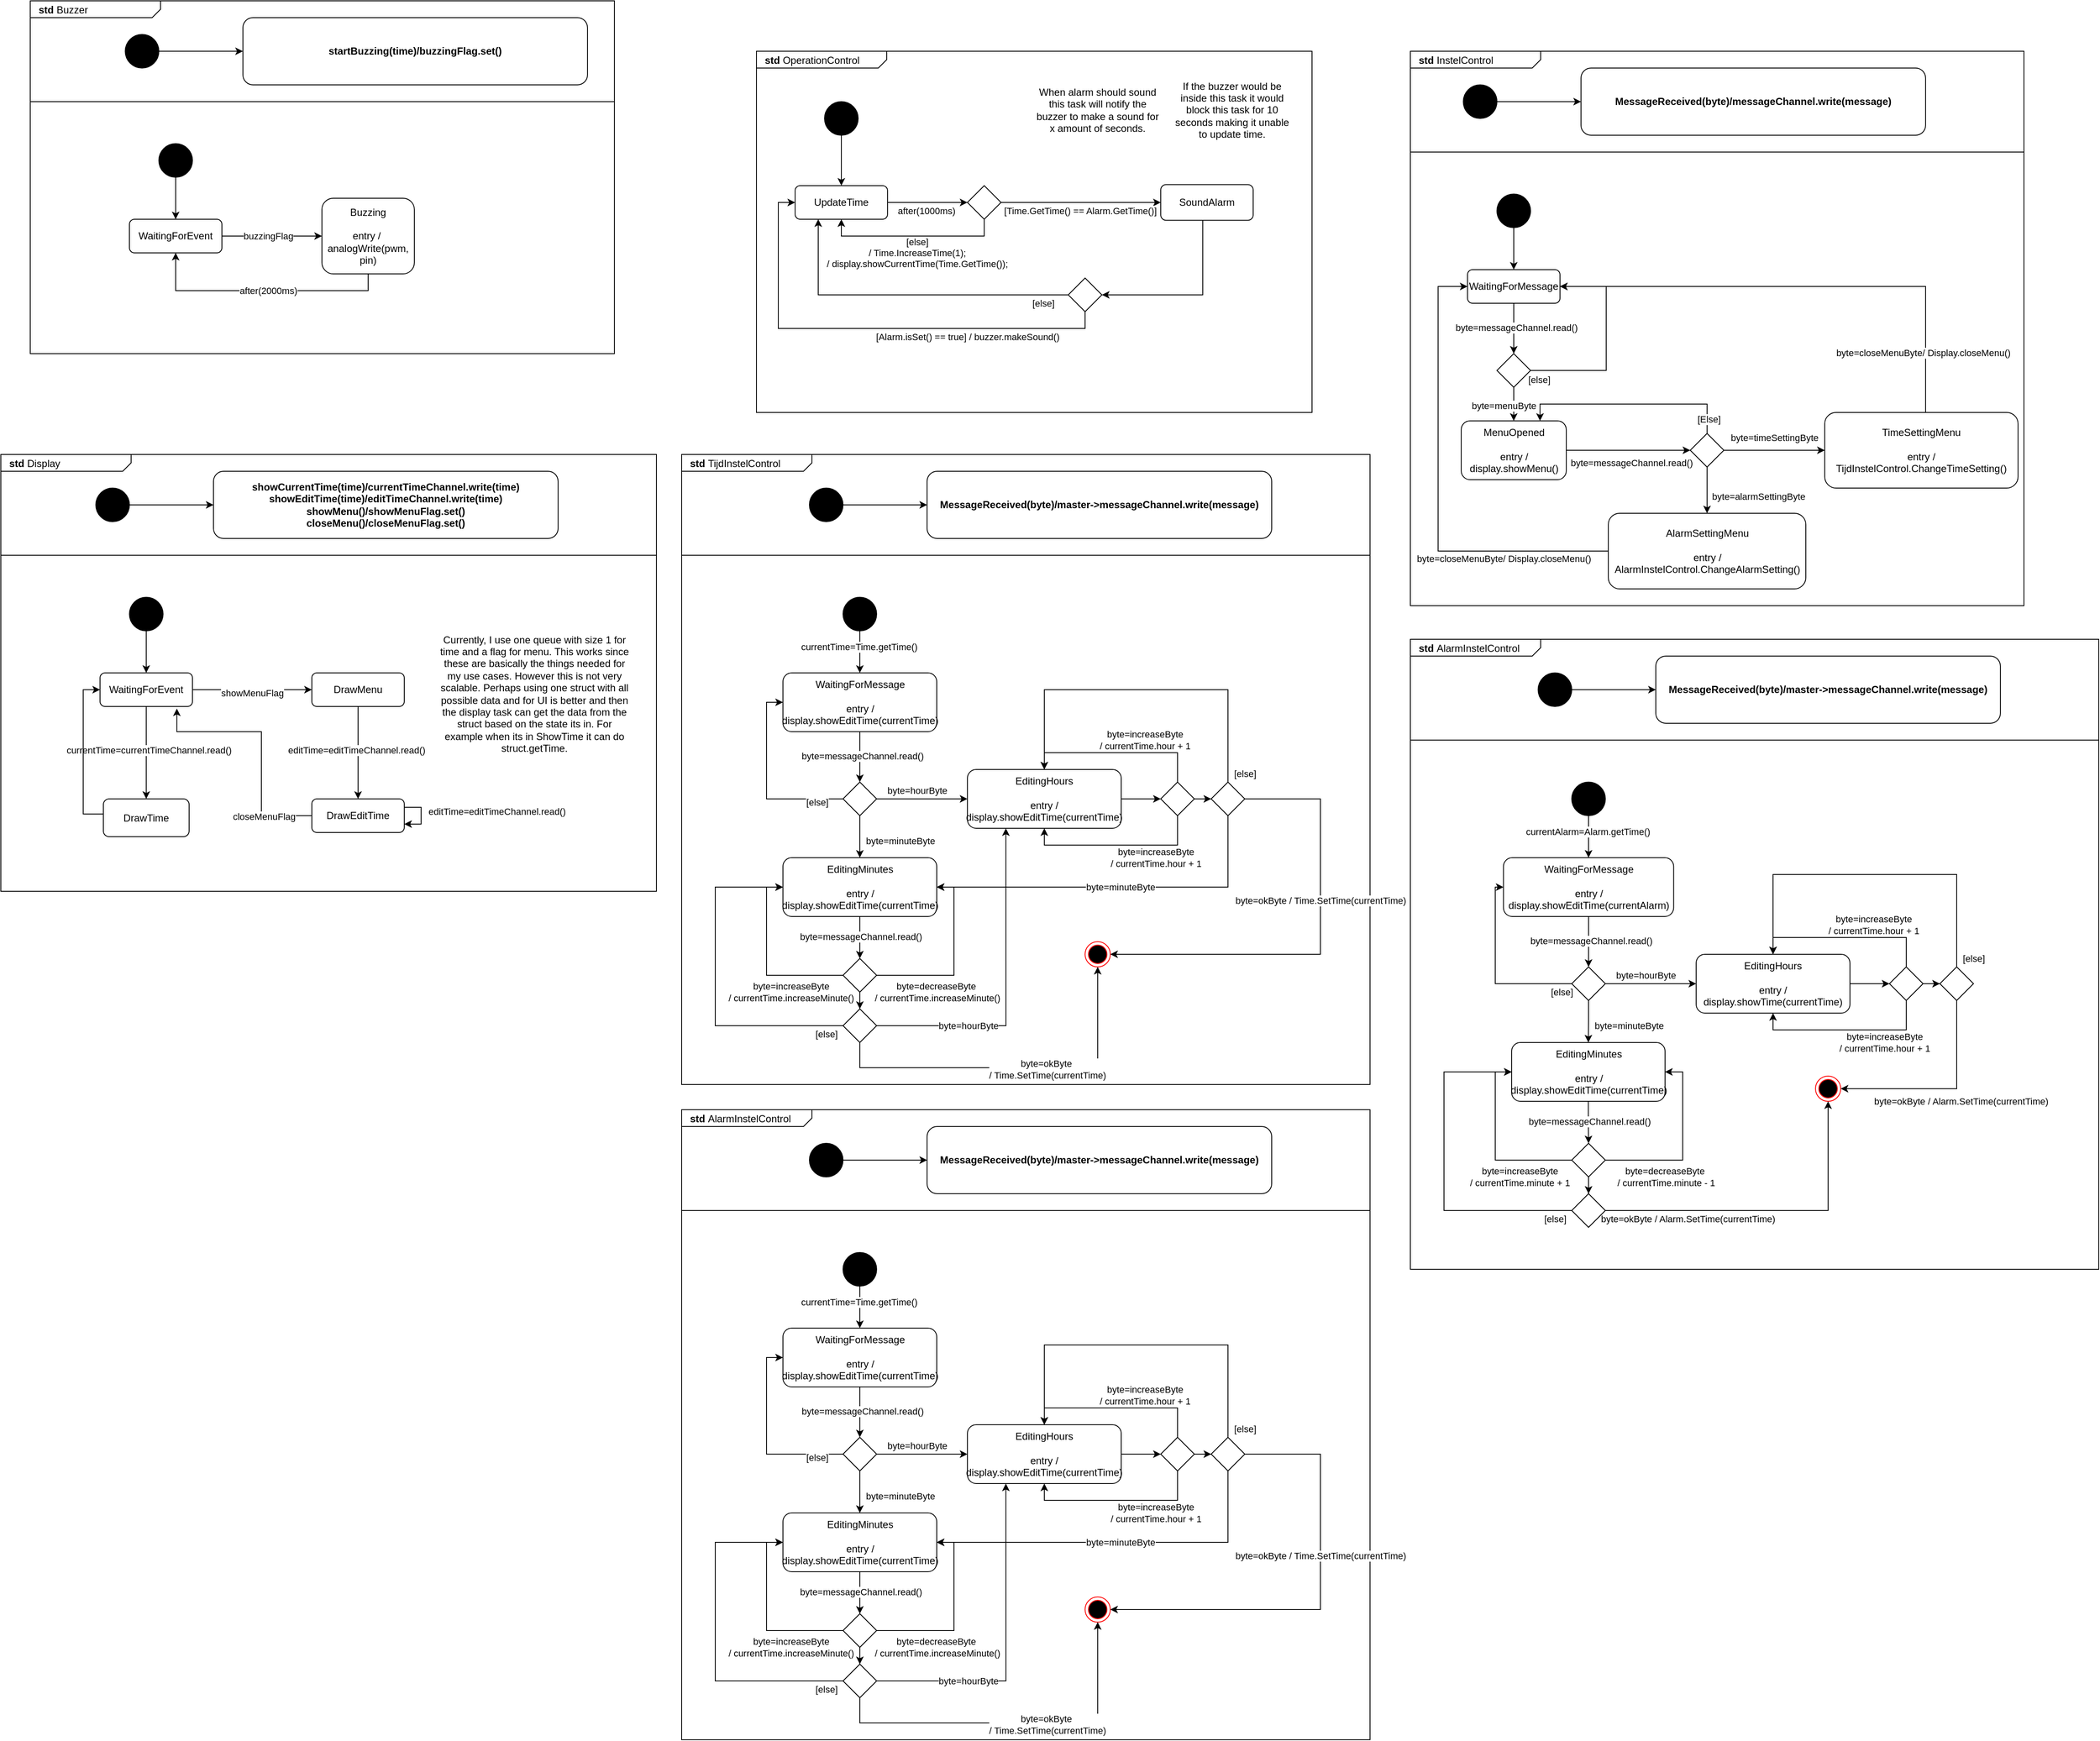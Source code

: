 <mxfile version="28.1.0">
  <diagram name="Pagina-1" id="9iyftcprSyjFAuh6MuGe">
    <mxGraphModel dx="3255" dy="703" grid="1" gridSize="10" guides="1" tooltips="1" connect="1" arrows="1" fold="1" page="1" pageScale="1" pageWidth="827" pageHeight="1169" math="0" shadow="0">
      <root>
        <mxCell id="0" />
        <mxCell id="1" parent="0" />
        <mxCell id="7Cv6YDTbTxlTNpuoxuQX-1" value="&lt;p style=&quot;margin:0px;margin-top:4px;margin-left:10px;text-align:left;&quot;&gt;&lt;b&gt;std&lt;/b&gt;&amp;nbsp;OperationControl&lt;/p&gt;" style="html=1;shape=mxgraph.sysml.package;html=1;overflow=fill;whiteSpace=wrap;labelX=155.2;" parent="1" vertex="1">
          <mxGeometry x="49" y="60" width="661" height="430" as="geometry" />
        </mxCell>
        <mxCell id="7Cv6YDTbTxlTNpuoxuQX-2" value="&lt;p style=&quot;margin:0px;margin-top:4px;margin-left:10px;text-align:left;&quot;&gt;&lt;b&gt;std&lt;/b&gt;&amp;nbsp;InstelControl&lt;/p&gt;" style="html=1;shape=mxgraph.sysml.package;html=1;overflow=fill;whiteSpace=wrap;labelX=155.2;" parent="1" vertex="1">
          <mxGeometry x="827" y="60" width="730" height="660" as="geometry" />
        </mxCell>
        <mxCell id="7Cv6YDTbTxlTNpuoxuQX-3" value="" style="line;strokeWidth=1;fillColor=none;align=left;verticalAlign=middle;spacingTop=-1;spacingLeft=3;spacingRight=3;rotatable=0;labelPosition=right;points=[];portConstraint=eastwest;strokeColor=inherit;" parent="1" vertex="1">
          <mxGeometry x="827" y="176" width="730" height="8" as="geometry" />
        </mxCell>
        <mxCell id="7Cv6YDTbTxlTNpuoxuQX-4" style="edgeStyle=orthogonalEdgeStyle;rounded=0;orthogonalLoop=1;jettySize=auto;html=1;entryX=0.5;entryY=0;entryDx=0;entryDy=0;" parent="1" source="7Cv6YDTbTxlTNpuoxuQX-5" target="7Cv6YDTbTxlTNpuoxuQX-8" edge="1">
          <mxGeometry relative="1" as="geometry" />
        </mxCell>
        <mxCell id="7Cv6YDTbTxlTNpuoxuQX-5" value="" style="shape=ellipse;html=1;fillColor=strokeColor;fontSize=18;fontColor=#ffffff;" parent="1" vertex="1">
          <mxGeometry x="130" y="120" width="40" height="40" as="geometry" />
        </mxCell>
        <mxCell id="7Cv6YDTbTxlTNpuoxuQX-6" style="edgeStyle=orthogonalEdgeStyle;rounded=0;orthogonalLoop=1;jettySize=auto;html=1;entryX=0;entryY=0.5;entryDx=0;entryDy=0;" parent="1" source="7Cv6YDTbTxlTNpuoxuQX-8" target="7Cv6YDTbTxlTNpuoxuQX-16" edge="1">
          <mxGeometry relative="1" as="geometry" />
        </mxCell>
        <mxCell id="7Cv6YDTbTxlTNpuoxuQX-7" value="after(1000ms)" style="edgeLabel;html=1;align=center;verticalAlign=middle;resizable=0;points=[];" parent="7Cv6YDTbTxlTNpuoxuQX-6" vertex="1" connectable="0">
          <mxGeometry x="-0.143" y="-1" relative="1" as="geometry">
            <mxPoint x="5" y="9" as="offset" />
          </mxGeometry>
        </mxCell>
        <mxCell id="7Cv6YDTbTxlTNpuoxuQX-8" value="UpdateTime" style="shape=rect;rounded=1;html=1;whiteSpace=wrap;align=center;" parent="1" vertex="1">
          <mxGeometry x="95" y="220" width="110" height="40" as="geometry" />
        </mxCell>
        <mxCell id="7Cv6YDTbTxlTNpuoxuQX-41" style="edgeStyle=orthogonalEdgeStyle;rounded=0;orthogonalLoop=1;jettySize=auto;html=1;entryX=1;entryY=0.5;entryDx=0;entryDy=0;" parent="1" source="7Cv6YDTbTxlTNpuoxuQX-11" target="7Cv6YDTbTxlTNpuoxuQX-40" edge="1">
          <mxGeometry relative="1" as="geometry">
            <Array as="points">
              <mxPoint x="580" y="350" />
            </Array>
          </mxGeometry>
        </mxCell>
        <mxCell id="7Cv6YDTbTxlTNpuoxuQX-42" value="[Alarm.isSet() == true] / buzzer.makeSound()" style="edgeLabel;html=1;align=center;verticalAlign=middle;resizable=0;points=[];" parent="7Cv6YDTbTxlTNpuoxuQX-41" vertex="1" connectable="0">
          <mxGeometry x="0.439" y="3" relative="1" as="geometry">
            <mxPoint x="-219" y="47" as="offset" />
          </mxGeometry>
        </mxCell>
        <mxCell id="7Cv6YDTbTxlTNpuoxuQX-11" value="SoundAlarm" style="shape=rect;rounded=1;html=1;whiteSpace=wrap;align=center;" parent="1" vertex="1">
          <mxGeometry x="530" y="218.75" width="110" height="42.5" as="geometry" />
        </mxCell>
        <mxCell id="7Cv6YDTbTxlTNpuoxuQX-12" style="edgeStyle=orthogonalEdgeStyle;rounded=0;orthogonalLoop=1;jettySize=auto;html=1;entryX=0;entryY=0.5;entryDx=0;entryDy=0;" parent="1" source="7Cv6YDTbTxlTNpuoxuQX-16" target="7Cv6YDTbTxlTNpuoxuQX-11" edge="1">
          <mxGeometry relative="1" as="geometry" />
        </mxCell>
        <mxCell id="7Cv6YDTbTxlTNpuoxuQX-13" value="[Time.GetTime() == Alarm.GetTime()]" style="edgeLabel;html=1;align=center;verticalAlign=middle;resizable=0;points=[];" parent="7Cv6YDTbTxlTNpuoxuQX-12" vertex="1" connectable="0">
          <mxGeometry x="-0.225" y="-1" relative="1" as="geometry">
            <mxPoint x="20" y="9" as="offset" />
          </mxGeometry>
        </mxCell>
        <mxCell id="7Cv6YDTbTxlTNpuoxuQX-14" style="edgeStyle=orthogonalEdgeStyle;rounded=0;orthogonalLoop=1;jettySize=auto;html=1;entryX=0.5;entryY=1;entryDx=0;entryDy=0;" parent="1" source="7Cv6YDTbTxlTNpuoxuQX-16" target="7Cv6YDTbTxlTNpuoxuQX-8" edge="1">
          <mxGeometry relative="1" as="geometry">
            <Array as="points">
              <mxPoint x="320" y="280" />
              <mxPoint x="150" y="280" />
            </Array>
          </mxGeometry>
        </mxCell>
        <mxCell id="7Cv6YDTbTxlTNpuoxuQX-15" value="&lt;div&gt;[else]&lt;/div&gt;/ Time.IncreaseTime(1);&lt;div&gt;/ display.showCurrentTime(Time.GetTime());&lt;/div&gt;" style="edgeLabel;html=1;align=center;verticalAlign=middle;resizable=0;points=[];" parent="7Cv6YDTbTxlTNpuoxuQX-14" vertex="1" connectable="0">
          <mxGeometry x="-0.219" y="4" relative="1" as="geometry">
            <mxPoint x="-18" y="16" as="offset" />
          </mxGeometry>
        </mxCell>
        <mxCell id="7Cv6YDTbTxlTNpuoxuQX-16" value="" style="rhombus;whiteSpace=wrap;html=1;" parent="1" vertex="1">
          <mxGeometry x="300" y="220" width="40" height="40" as="geometry" />
        </mxCell>
        <mxCell id="7Cv6YDTbTxlTNpuoxuQX-27" value="When alarm should sound this task will notify the buzzer to make a sound for x amount of seconds." style="text;html=1;align=center;verticalAlign=middle;whiteSpace=wrap;rounded=0;" parent="1" vertex="1">
          <mxGeometry x="380" y="90" width="150" height="80" as="geometry" />
        </mxCell>
        <mxCell id="7Cv6YDTbTxlTNpuoxuQX-31" value="If the buzzer would be inside this task it would block this task for 10 seconds making it unable to update time." style="text;html=1;align=center;verticalAlign=middle;whiteSpace=wrap;rounded=0;" parent="1" vertex="1">
          <mxGeometry x="540" y="90" width="150" height="80" as="geometry" />
        </mxCell>
        <mxCell id="7Cv6YDTbTxlTNpuoxuQX-35" style="edgeStyle=orthogonalEdgeStyle;rounded=0;orthogonalLoop=1;jettySize=auto;html=1;entryX=0;entryY=0.5;entryDx=0;entryDy=0;" parent="1" source="7Cv6YDTbTxlTNpuoxuQX-32" target="7Cv6YDTbTxlTNpuoxuQX-34" edge="1">
          <mxGeometry relative="1" as="geometry" />
        </mxCell>
        <mxCell id="7Cv6YDTbTxlTNpuoxuQX-32" value="" style="shape=ellipse;html=1;fillColor=strokeColor;fontSize=18;fontColor=#ffffff;" parent="1" vertex="1">
          <mxGeometry x="890" y="100" width="40" height="40" as="geometry" />
        </mxCell>
        <mxCell id="7Cv6YDTbTxlTNpuoxuQX-34" value="&lt;b&gt;MessageReceived(byte)/messageChannel.write(message)&lt;/b&gt;" style="rounded=1;whiteSpace=wrap;html=1;" parent="1" vertex="1">
          <mxGeometry x="1030" y="80" width="410" height="80" as="geometry" />
        </mxCell>
        <mxCell id="7Cv6YDTbTxlTNpuoxuQX-38" style="edgeStyle=orthogonalEdgeStyle;rounded=0;orthogonalLoop=1;jettySize=auto;html=1;entryX=0.5;entryY=0;entryDx=0;entryDy=0;" parent="1" source="7Cv6YDTbTxlTNpuoxuQX-36" target="7Cv6YDTbTxlTNpuoxuQX-37" edge="1">
          <mxGeometry relative="1" as="geometry" />
        </mxCell>
        <mxCell id="7Cv6YDTbTxlTNpuoxuQX-36" value="" style="shape=ellipse;html=1;fillColor=strokeColor;fontSize=18;fontColor=#ffffff;" parent="1" vertex="1">
          <mxGeometry x="930" y="230" width="40" height="40" as="geometry" />
        </mxCell>
        <mxCell id="7Cv6YDTbTxlTNpuoxuQX-58" style="edgeStyle=orthogonalEdgeStyle;rounded=0;orthogonalLoop=1;jettySize=auto;html=1;entryX=0.5;entryY=0;entryDx=0;entryDy=0;" parent="1" source="7Cv6YDTbTxlTNpuoxuQX-37" target="7Cv6YDTbTxlTNpuoxuQX-57" edge="1">
          <mxGeometry relative="1" as="geometry" />
        </mxCell>
        <mxCell id="7Cv6YDTbTxlTNpuoxuQX-60" value="byte=messageChannel.read()" style="edgeLabel;html=1;align=center;verticalAlign=middle;resizable=0;points=[];" parent="7Cv6YDTbTxlTNpuoxuQX-58" vertex="1" connectable="0">
          <mxGeometry x="-0.053" y="3" relative="1" as="geometry">
            <mxPoint as="offset" />
          </mxGeometry>
        </mxCell>
        <mxCell id="7Cv6YDTbTxlTNpuoxuQX-37" value="WaitingForMessage" style="shape=rect;rounded=1;html=1;whiteSpace=wrap;align=center;" parent="1" vertex="1">
          <mxGeometry x="895" y="320" width="110" height="40" as="geometry" />
        </mxCell>
        <mxCell id="7Cv6YDTbTxlTNpuoxuQX-43" style="edgeStyle=orthogonalEdgeStyle;rounded=0;orthogonalLoop=1;jettySize=auto;html=1;entryX=0.25;entryY=1;entryDx=0;entryDy=0;" parent="1" source="7Cv6YDTbTxlTNpuoxuQX-40" target="7Cv6YDTbTxlTNpuoxuQX-8" edge="1">
          <mxGeometry relative="1" as="geometry" />
        </mxCell>
        <mxCell id="7Cv6YDTbTxlTNpuoxuQX-45" value="[else]" style="edgeLabel;html=1;align=center;verticalAlign=middle;resizable=0;points=[];" parent="7Cv6YDTbTxlTNpuoxuQX-43" vertex="1" connectable="0">
          <mxGeometry x="-0.714" y="1" relative="1" as="geometry">
            <mxPoint x="25" y="9" as="offset" />
          </mxGeometry>
        </mxCell>
        <mxCell id="7Cv6YDTbTxlTNpuoxuQX-47" style="edgeStyle=orthogonalEdgeStyle;rounded=0;orthogonalLoop=1;jettySize=auto;html=1;entryX=0;entryY=0.5;entryDx=0;entryDy=0;" parent="1" source="7Cv6YDTbTxlTNpuoxuQX-40" target="7Cv6YDTbTxlTNpuoxuQX-8" edge="1">
          <mxGeometry relative="1" as="geometry">
            <Array as="points">
              <mxPoint x="440" y="390" />
              <mxPoint x="75" y="390" />
              <mxPoint x="75" y="240" />
            </Array>
          </mxGeometry>
        </mxCell>
        <mxCell id="7Cv6YDTbTxlTNpuoxuQX-40" value="" style="rhombus;whiteSpace=wrap;html=1;" parent="1" vertex="1">
          <mxGeometry x="420" y="330" width="40" height="40" as="geometry" />
        </mxCell>
        <mxCell id="7Cv6YDTbTxlTNpuoxuQX-61" style="edgeStyle=orthogonalEdgeStyle;rounded=0;orthogonalLoop=1;jettySize=auto;html=1;entryX=1;entryY=0.5;entryDx=0;entryDy=0;" parent="1" source="7Cv6YDTbTxlTNpuoxuQX-57" target="7Cv6YDTbTxlTNpuoxuQX-37" edge="1">
          <mxGeometry relative="1" as="geometry">
            <Array as="points">
              <mxPoint x="1060" y="440" />
              <mxPoint x="1060" y="340" />
            </Array>
          </mxGeometry>
        </mxCell>
        <mxCell id="7Cv6YDTbTxlTNpuoxuQX-62" value="[else]" style="edgeLabel;html=1;align=center;verticalAlign=middle;resizable=0;points=[];" parent="7Cv6YDTbTxlTNpuoxuQX-61" vertex="1" connectable="0">
          <mxGeometry x="-0.105" y="-2" relative="1" as="geometry">
            <mxPoint x="-82" y="30" as="offset" />
          </mxGeometry>
        </mxCell>
        <mxCell id="7Cv6YDTbTxlTNpuoxuQX-64" style="edgeStyle=orthogonalEdgeStyle;rounded=0;orthogonalLoop=1;jettySize=auto;html=1;entryX=0.5;entryY=0;entryDx=0;entryDy=0;" parent="1" source="7Cv6YDTbTxlTNpuoxuQX-57" target="7Cv6YDTbTxlTNpuoxuQX-63" edge="1">
          <mxGeometry relative="1" as="geometry" />
        </mxCell>
        <mxCell id="7Cv6YDTbTxlTNpuoxuQX-65" value="byte=menuByte" style="edgeLabel;html=1;align=center;verticalAlign=middle;resizable=0;points=[];" parent="7Cv6YDTbTxlTNpuoxuQX-64" vertex="1" connectable="0">
          <mxGeometry x="0.07" y="3" relative="1" as="geometry">
            <mxPoint x="-15" as="offset" />
          </mxGeometry>
        </mxCell>
        <mxCell id="7Cv6YDTbTxlTNpuoxuQX-57" value="" style="rhombus;whiteSpace=wrap;html=1;" parent="1" vertex="1">
          <mxGeometry x="930" y="420" width="40" height="40" as="geometry" />
        </mxCell>
        <mxCell id="7Cv6YDTbTxlTNpuoxuQX-67" style="edgeStyle=orthogonalEdgeStyle;rounded=0;orthogonalLoop=1;jettySize=auto;html=1;entryX=0;entryY=0.5;entryDx=0;entryDy=0;" parent="1" source="7Cv6YDTbTxlTNpuoxuQX-63" target="7Cv6YDTbTxlTNpuoxuQX-66" edge="1">
          <mxGeometry relative="1" as="geometry" />
        </mxCell>
        <mxCell id="7Cv6YDTbTxlTNpuoxuQX-69" value="byte=messageChannel.read()" style="edgeLabel;html=1;align=center;verticalAlign=middle;resizable=0;points=[];" parent="7Cv6YDTbTxlTNpuoxuQX-67" vertex="1" connectable="0">
          <mxGeometry x="0.405" y="-1" relative="1" as="geometry">
            <mxPoint x="-26" y="14" as="offset" />
          </mxGeometry>
        </mxCell>
        <mxCell id="7Cv6YDTbTxlTNpuoxuQX-63" value="MenuOpened&lt;div&gt;&lt;br&gt;&lt;/div&gt;&lt;div&gt;entry / display.showMenu()&lt;/div&gt;" style="shape=rect;rounded=1;html=1;whiteSpace=wrap;align=center;" parent="1" vertex="1">
          <mxGeometry x="887.5" y="500" width="125" height="70" as="geometry" />
        </mxCell>
        <mxCell id="7Cv6YDTbTxlTNpuoxuQX-71" style="edgeStyle=orthogonalEdgeStyle;rounded=0;orthogonalLoop=1;jettySize=auto;html=1;entryX=0.5;entryY=0;entryDx=0;entryDy=0;" parent="1" source="7Cv6YDTbTxlTNpuoxuQX-66" target="7Cv6YDTbTxlTNpuoxuQX-68" edge="1">
          <mxGeometry relative="1" as="geometry" />
        </mxCell>
        <mxCell id="7Cv6YDTbTxlTNpuoxuQX-75" style="edgeStyle=orthogonalEdgeStyle;rounded=0;orthogonalLoop=1;jettySize=auto;html=1;entryX=0;entryY=0.5;entryDx=0;entryDy=0;" parent="1" source="7Cv6YDTbTxlTNpuoxuQX-66" target="7Cv6YDTbTxlTNpuoxuQX-74" edge="1">
          <mxGeometry relative="1" as="geometry" />
        </mxCell>
        <mxCell id="7Cv6YDTbTxlTNpuoxuQX-76" value="byte=timeSettingByte" style="edgeLabel;html=1;align=center;verticalAlign=middle;resizable=0;points=[];" parent="7Cv6YDTbTxlTNpuoxuQX-75" vertex="1" connectable="0">
          <mxGeometry x="-0.32" y="-2" relative="1" as="geometry">
            <mxPoint x="19" y="-17" as="offset" />
          </mxGeometry>
        </mxCell>
        <mxCell id="7Cv6YDTbTxlTNpuoxuQX-334" style="edgeStyle=orthogonalEdgeStyle;rounded=0;orthogonalLoop=1;jettySize=auto;html=1;entryX=0.75;entryY=0;entryDx=0;entryDy=0;" parent="1" source="7Cv6YDTbTxlTNpuoxuQX-66" target="7Cv6YDTbTxlTNpuoxuQX-63" edge="1">
          <mxGeometry relative="1" as="geometry">
            <Array as="points">
              <mxPoint x="1180" y="480" />
              <mxPoint x="981" y="480" />
            </Array>
          </mxGeometry>
        </mxCell>
        <mxCell id="7Cv6YDTbTxlTNpuoxuQX-335" value="[Else]" style="edgeLabel;html=1;align=center;verticalAlign=middle;resizable=0;points=[];" parent="7Cv6YDTbTxlTNpuoxuQX-334" vertex="1" connectable="0">
          <mxGeometry x="-0.866" y="-2" relative="1" as="geometry">
            <mxPoint as="offset" />
          </mxGeometry>
        </mxCell>
        <mxCell id="7Cv6YDTbTxlTNpuoxuQX-66" value="" style="rhombus;whiteSpace=wrap;html=1;" parent="1" vertex="1">
          <mxGeometry x="1160" y="515" width="40" height="40" as="geometry" />
        </mxCell>
        <mxCell id="7Cv6YDTbTxlTNpuoxuQX-79" style="edgeStyle=orthogonalEdgeStyle;rounded=0;orthogonalLoop=1;jettySize=auto;html=1;entryX=0;entryY=0.5;entryDx=0;entryDy=0;" parent="1" source="7Cv6YDTbTxlTNpuoxuQX-68" target="7Cv6YDTbTxlTNpuoxuQX-37" edge="1">
          <mxGeometry relative="1" as="geometry">
            <Array as="points">
              <mxPoint x="860" y="655" />
              <mxPoint x="860" y="340" />
            </Array>
          </mxGeometry>
        </mxCell>
        <mxCell id="7Cv6YDTbTxlTNpuoxuQX-340" value="byte=closeMenuByte/ Display.closeMenu()" style="edgeLabel;html=1;align=center;verticalAlign=middle;resizable=0;points=[];" parent="7Cv6YDTbTxlTNpuoxuQX-79" vertex="1" connectable="0">
          <mxGeometry x="-0.478" y="5" relative="1" as="geometry">
            <mxPoint x="19" y="4" as="offset" />
          </mxGeometry>
        </mxCell>
        <mxCell id="7Cv6YDTbTxlTNpuoxuQX-68" value="AlarmSettingMenu&lt;div&gt;&lt;br&gt;&lt;/div&gt;&lt;div&gt;entry / AlarmInstelControl.ChangeAlarmSetting()&lt;/div&gt;" style="shape=rect;rounded=1;html=1;whiteSpace=wrap;align=center;" parent="1" vertex="1">
          <mxGeometry x="1062.5" y="610" width="235" height="90" as="geometry" />
        </mxCell>
        <mxCell id="7Cv6YDTbTxlTNpuoxuQX-78" style="edgeStyle=orthogonalEdgeStyle;rounded=0;orthogonalLoop=1;jettySize=auto;html=1;entryX=1;entryY=0.5;entryDx=0;entryDy=0;" parent="1" source="7Cv6YDTbTxlTNpuoxuQX-74" target="7Cv6YDTbTxlTNpuoxuQX-37" edge="1">
          <mxGeometry relative="1" as="geometry">
            <Array as="points">
              <mxPoint x="1440" y="340" />
            </Array>
          </mxGeometry>
        </mxCell>
        <mxCell id="7Cv6YDTbTxlTNpuoxuQX-339" value="byte=closeMenuByte/ Display.closeMenu()" style="edgeLabel;html=1;align=center;verticalAlign=middle;resizable=0;points=[];" parent="7Cv6YDTbTxlTNpuoxuQX-78" vertex="1" connectable="0">
          <mxGeometry x="-0.755" y="3" relative="1" as="geometry">
            <mxPoint as="offset" />
          </mxGeometry>
        </mxCell>
        <mxCell id="7Cv6YDTbTxlTNpuoxuQX-74" value="TimeSettingMenu&lt;div&gt;&lt;br&gt;&lt;/div&gt;&lt;div&gt;entry / TijdInstelControl.ChangeTimeSetting()&lt;/div&gt;" style="shape=rect;rounded=1;html=1;whiteSpace=wrap;align=center;" parent="1" vertex="1">
          <mxGeometry x="1320" y="490" width="230" height="90" as="geometry" />
        </mxCell>
        <mxCell id="7Cv6YDTbTxlTNpuoxuQX-77" value="byte=alarmSettingByte" style="edgeLabel;html=1;align=center;verticalAlign=middle;resizable=0;points=[];" parent="1" vertex="1" connectable="0">
          <mxGeometry x="1241" y="590" as="geometry" />
        </mxCell>
        <mxCell id="7Cv6YDTbTxlTNpuoxuQX-80" value="&lt;p style=&quot;margin:0px;margin-top:4px;margin-left:10px;text-align:left;&quot;&gt;&lt;b&gt;std&lt;/b&gt;&amp;nbsp;TijdInstelControl&lt;/p&gt;" style="html=1;shape=mxgraph.sysml.package;html=1;overflow=fill;whiteSpace=wrap;labelX=155.2;" parent="1" vertex="1">
          <mxGeometry x="-40" y="540" width="819" height="750" as="geometry" />
        </mxCell>
        <mxCell id="7Cv6YDTbTxlTNpuoxuQX-81" value="" style="line;strokeWidth=1;fillColor=none;align=left;verticalAlign=middle;spacingTop=-1;spacingLeft=3;spacingRight=3;rotatable=0;labelPosition=right;points=[];portConstraint=eastwest;strokeColor=inherit;" parent="1" vertex="1">
          <mxGeometry x="-40" y="656" width="819" height="8" as="geometry" />
        </mxCell>
        <mxCell id="7Cv6YDTbTxlTNpuoxuQX-82" style="edgeStyle=orthogonalEdgeStyle;rounded=0;orthogonalLoop=1;jettySize=auto;html=1;entryX=0;entryY=0.5;entryDx=0;entryDy=0;" parent="1" source="7Cv6YDTbTxlTNpuoxuQX-83" target="7Cv6YDTbTxlTNpuoxuQX-84" edge="1">
          <mxGeometry relative="1" as="geometry" />
        </mxCell>
        <mxCell id="7Cv6YDTbTxlTNpuoxuQX-83" value="" style="shape=ellipse;html=1;fillColor=strokeColor;fontSize=18;fontColor=#ffffff;" parent="1" vertex="1">
          <mxGeometry x="112" y="580" width="40" height="40" as="geometry" />
        </mxCell>
        <mxCell id="7Cv6YDTbTxlTNpuoxuQX-84" value="&lt;b&gt;MessageReceived(byte)/master-&amp;gt;messageChannel.write(message)&lt;/b&gt;" style="rounded=1;whiteSpace=wrap;html=1;" parent="1" vertex="1">
          <mxGeometry x="252" y="560" width="410" height="80" as="geometry" />
        </mxCell>
        <mxCell id="7Cv6YDTbTxlTNpuoxuQX-85" style="edgeStyle=orthogonalEdgeStyle;rounded=0;orthogonalLoop=1;jettySize=auto;html=1;entryX=0.5;entryY=0;entryDx=0;entryDy=0;" parent="1" source="7Cv6YDTbTxlTNpuoxuQX-86" target="7Cv6YDTbTxlTNpuoxuQX-89" edge="1">
          <mxGeometry relative="1" as="geometry" />
        </mxCell>
        <mxCell id="7Cv6YDTbTxlTNpuoxuQX-108" value="currentTime=Time.getTime()" style="edgeLabel;html=1;align=center;verticalAlign=middle;resizable=0;points=[];" parent="7Cv6YDTbTxlTNpuoxuQX-85" vertex="1" connectable="0">
          <mxGeometry x="-0.24" y="-1" relative="1" as="geometry">
            <mxPoint as="offset" />
          </mxGeometry>
        </mxCell>
        <mxCell id="7Cv6YDTbTxlTNpuoxuQX-86" value="" style="shape=ellipse;html=1;fillColor=strokeColor;fontSize=18;fontColor=#ffffff;" parent="1" vertex="1">
          <mxGeometry x="152" y="710" width="40" height="40" as="geometry" />
        </mxCell>
        <mxCell id="7Cv6YDTbTxlTNpuoxuQX-87" style="edgeStyle=orthogonalEdgeStyle;rounded=0;orthogonalLoop=1;jettySize=auto;html=1;entryX=0.5;entryY=0;entryDx=0;entryDy=0;" parent="1" source="7Cv6YDTbTxlTNpuoxuQX-89" target="7Cv6YDTbTxlTNpuoxuQX-94" edge="1">
          <mxGeometry relative="1" as="geometry" />
        </mxCell>
        <mxCell id="7Cv6YDTbTxlTNpuoxuQX-88" value="byte=messageChannel.read()" style="edgeLabel;html=1;align=center;verticalAlign=middle;resizable=0;points=[];" parent="7Cv6YDTbTxlTNpuoxuQX-87" vertex="1" connectable="0">
          <mxGeometry x="-0.053" y="3" relative="1" as="geometry">
            <mxPoint as="offset" />
          </mxGeometry>
        </mxCell>
        <mxCell id="7Cv6YDTbTxlTNpuoxuQX-89" value="WaitingForMessage&lt;div&gt;&lt;br&gt;&lt;/div&gt;&lt;div&gt;entry / display.showEditTime(currentTime)&lt;/div&gt;" style="shape=rect;rounded=1;html=1;whiteSpace=wrap;align=center;" parent="1" vertex="1">
          <mxGeometry x="80.5" y="800" width="183" height="70" as="geometry" />
        </mxCell>
        <mxCell id="7Cv6YDTbTxlTNpuoxuQX-110" style="edgeStyle=orthogonalEdgeStyle;rounded=0;orthogonalLoop=1;jettySize=auto;html=1;entryX=0.5;entryY=0;entryDx=0;entryDy=0;" parent="1" source="7Cv6YDTbTxlTNpuoxuQX-94" target="7Cv6YDTbTxlTNpuoxuQX-109" edge="1">
          <mxGeometry relative="1" as="geometry" />
        </mxCell>
        <mxCell id="7Cv6YDTbTxlTNpuoxuQX-123" value="byte=minuteByte" style="edgeLabel;html=1;align=center;verticalAlign=middle;resizable=0;points=[];" parent="7Cv6YDTbTxlTNpuoxuQX-110" vertex="1" connectable="0">
          <mxGeometry x="-0.096" y="2" relative="1" as="geometry">
            <mxPoint x="46" y="7" as="offset" />
          </mxGeometry>
        </mxCell>
        <mxCell id="7Cv6YDTbTxlTNpuoxuQX-114" style="edgeStyle=orthogonalEdgeStyle;rounded=0;orthogonalLoop=1;jettySize=auto;html=1;entryX=0;entryY=0.5;entryDx=0;entryDy=0;" parent="1" source="7Cv6YDTbTxlTNpuoxuQX-94" target="7Cv6YDTbTxlTNpuoxuQX-89" edge="1">
          <mxGeometry relative="1" as="geometry">
            <Array as="points">
              <mxPoint x="61" y="950" />
              <mxPoint x="61" y="835" />
            </Array>
          </mxGeometry>
        </mxCell>
        <mxCell id="7Cv6YDTbTxlTNpuoxuQX-115" value="[else]" style="edgeLabel;html=1;align=center;verticalAlign=middle;resizable=0;points=[];" parent="7Cv6YDTbTxlTNpuoxuQX-114" vertex="1" connectable="0">
          <mxGeometry x="-0.727" y="4" relative="1" as="geometry">
            <mxPoint as="offset" />
          </mxGeometry>
        </mxCell>
        <mxCell id="7Cv6YDTbTxlTNpuoxuQX-119" style="edgeStyle=orthogonalEdgeStyle;rounded=0;orthogonalLoop=1;jettySize=auto;html=1;entryX=0;entryY=0.5;entryDx=0;entryDy=0;" parent="1" source="7Cv6YDTbTxlTNpuoxuQX-94" target="7Cv6YDTbTxlTNpuoxuQX-118" edge="1">
          <mxGeometry relative="1" as="geometry" />
        </mxCell>
        <mxCell id="7Cv6YDTbTxlTNpuoxuQX-121" value="byte=hourByte" style="edgeLabel;html=1;align=center;verticalAlign=middle;resizable=0;points=[];" parent="7Cv6YDTbTxlTNpuoxuQX-119" vertex="1" connectable="0">
          <mxGeometry x="-0.323" y="1" relative="1" as="geometry">
            <mxPoint x="11" y="-9" as="offset" />
          </mxGeometry>
        </mxCell>
        <mxCell id="7Cv6YDTbTxlTNpuoxuQX-94" value="" style="rhombus;whiteSpace=wrap;html=1;" parent="1" vertex="1">
          <mxGeometry x="152" y="930" width="40" height="40" as="geometry" />
        </mxCell>
        <mxCell id="7Cv6YDTbTxlTNpuoxuQX-127" style="edgeStyle=orthogonalEdgeStyle;rounded=0;orthogonalLoop=1;jettySize=auto;html=1;entryX=0.5;entryY=0;entryDx=0;entryDy=0;" parent="1" source="7Cv6YDTbTxlTNpuoxuQX-109" target="7Cv6YDTbTxlTNpuoxuQX-126" edge="1">
          <mxGeometry relative="1" as="geometry" />
        </mxCell>
        <mxCell id="7Cv6YDTbTxlTNpuoxuQX-138" value="byte=messageChannel.read()" style="edgeLabel;html=1;align=center;verticalAlign=middle;resizable=0;points=[];" parent="7Cv6YDTbTxlTNpuoxuQX-127" vertex="1" connectable="0">
          <mxGeometry x="-0.066" y="1" relative="1" as="geometry">
            <mxPoint as="offset" />
          </mxGeometry>
        </mxCell>
        <mxCell id="7Cv6YDTbTxlTNpuoxuQX-109" value="EditingMinutes&lt;br&gt;&lt;div&gt;&lt;br&gt;&lt;/div&gt;&lt;div&gt;entry / display.showEditTime(currentTime)&lt;/div&gt;" style="shape=rect;rounded=1;html=1;whiteSpace=wrap;align=center;" parent="1" vertex="1">
          <mxGeometry x="80.5" y="1020" width="183" height="70" as="geometry" />
        </mxCell>
        <mxCell id="7Cv6YDTbTxlTNpuoxuQX-125" style="edgeStyle=orthogonalEdgeStyle;rounded=0;orthogonalLoop=1;jettySize=auto;html=1;entryX=0;entryY=0.5;entryDx=0;entryDy=0;" parent="1" source="7Cv6YDTbTxlTNpuoxuQX-118" target="7Cv6YDTbTxlTNpuoxuQX-124" edge="1">
          <mxGeometry relative="1" as="geometry" />
        </mxCell>
        <mxCell id="7Cv6YDTbTxlTNpuoxuQX-118" value="EditingHours&lt;br&gt;&lt;div&gt;&lt;br&gt;&lt;/div&gt;&lt;div&gt;entry / display.showEditTime(currentTime)&lt;/div&gt;" style="shape=rect;rounded=1;html=1;whiteSpace=wrap;align=center;" parent="1" vertex="1">
          <mxGeometry x="300" y="915" width="183" height="70" as="geometry" />
        </mxCell>
        <mxCell id="7Cv6YDTbTxlTNpuoxuQX-160" style="edgeStyle=orthogonalEdgeStyle;rounded=0;orthogonalLoop=1;jettySize=auto;html=1;entryX=0.5;entryY=0;entryDx=0;entryDy=0;" parent="1" source="7Cv6YDTbTxlTNpuoxuQX-124" target="7Cv6YDTbTxlTNpuoxuQX-118" edge="1">
          <mxGeometry relative="1" as="geometry">
            <Array as="points">
              <mxPoint x="550" y="895" />
              <mxPoint x="392" y="895" />
            </Array>
          </mxGeometry>
        </mxCell>
        <mxCell id="7Cv6YDTbTxlTNpuoxuQX-161" value="byte=increaseByte&lt;div&gt;/ currentTime.hour + 1&lt;/div&gt;" style="edgeLabel;html=1;align=center;verticalAlign=middle;resizable=0;points=[];" parent="7Cv6YDTbTxlTNpuoxuQX-160" vertex="1" connectable="0">
          <mxGeometry x="-0.306" y="-2" relative="1" as="geometry">
            <mxPoint y="-13" as="offset" />
          </mxGeometry>
        </mxCell>
        <mxCell id="7Cv6YDTbTxlTNpuoxuQX-162" style="edgeStyle=orthogonalEdgeStyle;rounded=0;orthogonalLoop=1;jettySize=auto;html=1;entryX=0.5;entryY=1;entryDx=0;entryDy=0;" parent="1" source="7Cv6YDTbTxlTNpuoxuQX-124" target="7Cv6YDTbTxlTNpuoxuQX-118" edge="1">
          <mxGeometry relative="1" as="geometry">
            <Array as="points">
              <mxPoint x="550" y="1005" />
              <mxPoint x="392" y="1005" />
            </Array>
          </mxGeometry>
        </mxCell>
        <mxCell id="7Cv6YDTbTxlTNpuoxuQX-163" value="byte=increaseByte&lt;div&gt;/ currentTime.hour + 1&lt;/div&gt;" style="edgeLabel;html=1;align=center;verticalAlign=middle;resizable=0;points=[];" parent="7Cv6YDTbTxlTNpuoxuQX-162" vertex="1" connectable="0">
          <mxGeometry x="-0.425" relative="1" as="geometry">
            <mxPoint y="15" as="offset" />
          </mxGeometry>
        </mxCell>
        <mxCell id="7Cv6YDTbTxlTNpuoxuQX-166" style="edgeStyle=orthogonalEdgeStyle;rounded=0;orthogonalLoop=1;jettySize=auto;html=1;entryX=0;entryY=0.5;entryDx=0;entryDy=0;" parent="1" source="7Cv6YDTbTxlTNpuoxuQX-124" target="7Cv6YDTbTxlTNpuoxuQX-164" edge="1">
          <mxGeometry relative="1" as="geometry" />
        </mxCell>
        <mxCell id="7Cv6YDTbTxlTNpuoxuQX-124" value="" style="rhombus;whiteSpace=wrap;html=1;" parent="1" vertex="1">
          <mxGeometry x="530" y="930" width="40" height="40" as="geometry" />
        </mxCell>
        <mxCell id="7Cv6YDTbTxlTNpuoxuQX-144" style="edgeStyle=orthogonalEdgeStyle;rounded=0;orthogonalLoop=1;jettySize=auto;html=1;entryX=0.5;entryY=0;entryDx=0;entryDy=0;" parent="1" source="7Cv6YDTbTxlTNpuoxuQX-126" target="7Cv6YDTbTxlTNpuoxuQX-143" edge="1">
          <mxGeometry relative="1" as="geometry" />
        </mxCell>
        <mxCell id="7Cv6YDTbTxlTNpuoxuQX-149" style="edgeStyle=orthogonalEdgeStyle;rounded=0;orthogonalLoop=1;jettySize=auto;html=1;entryX=1;entryY=0.5;entryDx=0;entryDy=0;" parent="1" source="7Cv6YDTbTxlTNpuoxuQX-126" target="7Cv6YDTbTxlTNpuoxuQX-109" edge="1">
          <mxGeometry relative="1" as="geometry">
            <Array as="points">
              <mxPoint x="284" y="1160" />
              <mxPoint x="284" y="1055" />
            </Array>
          </mxGeometry>
        </mxCell>
        <mxCell id="7Cv6YDTbTxlTNpuoxuQX-150" value="byte=decreaseByte&amp;nbsp;&lt;div&gt;/ currentTime.increaseMinute()&lt;/div&gt;" style="edgeLabel;html=1;align=center;verticalAlign=middle;resizable=0;points=[];" parent="7Cv6YDTbTxlTNpuoxuQX-149" vertex="1" connectable="0">
          <mxGeometry x="-0.287" relative="1" as="geometry">
            <mxPoint x="-6" y="20" as="offset" />
          </mxGeometry>
        </mxCell>
        <mxCell id="7Cv6YDTbTxlTNpuoxuQX-152" style="edgeStyle=orthogonalEdgeStyle;rounded=0;orthogonalLoop=1;jettySize=auto;html=1;entryX=0;entryY=0.5;entryDx=0;entryDy=0;" parent="1" source="7Cv6YDTbTxlTNpuoxuQX-126" target="7Cv6YDTbTxlTNpuoxuQX-109" edge="1">
          <mxGeometry relative="1" as="geometry">
            <Array as="points">
              <mxPoint x="61" y="1160" />
              <mxPoint x="61" y="1055" />
            </Array>
          </mxGeometry>
        </mxCell>
        <mxCell id="7Cv6YDTbTxlTNpuoxuQX-153" value="byte=increaseByte&lt;div&gt;/ currentTime.increaseMinute()&lt;/div&gt;" style="edgeLabel;html=1;align=center;verticalAlign=middle;resizable=0;points=[];" parent="7Cv6YDTbTxlTNpuoxuQX-152" vertex="1" connectable="0">
          <mxGeometry x="-0.332" y="4" relative="1" as="geometry">
            <mxPoint x="10" y="16" as="offset" />
          </mxGeometry>
        </mxCell>
        <mxCell id="7Cv6YDTbTxlTNpuoxuQX-126" value="" style="rhombus;whiteSpace=wrap;html=1;" parent="1" vertex="1">
          <mxGeometry x="152" y="1140" width="40" height="40" as="geometry" />
        </mxCell>
        <mxCell id="7Cv6YDTbTxlTNpuoxuQX-132" value="" style="ellipse;html=1;shape=endState;fillColor=#000000;strokeColor=#ff0000;" parent="1" vertex="1">
          <mxGeometry x="440" y="1120" width="30" height="30" as="geometry" />
        </mxCell>
        <mxCell id="7Cv6YDTbTxlTNpuoxuQX-151" style="edgeStyle=orthogonalEdgeStyle;rounded=0;orthogonalLoop=1;jettySize=auto;html=1;entryX=0;entryY=0.5;entryDx=0;entryDy=0;" parent="1" source="7Cv6YDTbTxlTNpuoxuQX-143" target="7Cv6YDTbTxlTNpuoxuQX-109" edge="1">
          <mxGeometry relative="1" as="geometry">
            <Array as="points">
              <mxPoint y="1220" />
              <mxPoint y="1055" />
            </Array>
          </mxGeometry>
        </mxCell>
        <mxCell id="7Cv6YDTbTxlTNpuoxuQX-154" value="[else]" style="edgeLabel;html=1;align=center;verticalAlign=middle;resizable=0;points=[];" parent="7Cv6YDTbTxlTNpuoxuQX-151" vertex="1" connectable="0">
          <mxGeometry x="-0.862" y="4" relative="1" as="geometry">
            <mxPoint x="7" y="6" as="offset" />
          </mxGeometry>
        </mxCell>
        <mxCell id="8uS7eZL44uSyu8JZ6Mnj-3" style="edgeStyle=orthogonalEdgeStyle;rounded=0;orthogonalLoop=1;jettySize=auto;html=1;entryX=0.25;entryY=1;entryDx=0;entryDy=0;" edge="1" parent="1" source="7Cv6YDTbTxlTNpuoxuQX-143" target="7Cv6YDTbTxlTNpuoxuQX-118">
          <mxGeometry relative="1" as="geometry" />
        </mxCell>
        <mxCell id="8uS7eZL44uSyu8JZ6Mnj-6" value="byte=hourByte" style="edgeLabel;html=1;align=center;verticalAlign=middle;resizable=0;points=[];" vertex="1" connectable="0" parent="8uS7eZL44uSyu8JZ6Mnj-3">
          <mxGeometry x="-0.442" relative="1" as="geometry">
            <mxPoint as="offset" />
          </mxGeometry>
        </mxCell>
        <mxCell id="8uS7eZL44uSyu8JZ6Mnj-4" style="edgeStyle=orthogonalEdgeStyle;rounded=0;orthogonalLoop=1;jettySize=auto;html=1;" edge="1" parent="1" source="7Cv6YDTbTxlTNpuoxuQX-143">
          <mxGeometry relative="1" as="geometry">
            <mxPoint x="455" y="1150" as="targetPoint" />
            <Array as="points">
              <mxPoint x="172" y="1270" />
              <mxPoint x="455" y="1270" />
            </Array>
          </mxGeometry>
        </mxCell>
        <mxCell id="8uS7eZL44uSyu8JZ6Mnj-5" value="byte=okByte&amp;nbsp;&lt;div&gt;/ Time.SetTime(currentTime)&lt;/div&gt;" style="edgeLabel;html=1;align=center;verticalAlign=middle;resizable=0;points=[];" vertex="1" connectable="0" parent="8uS7eZL44uSyu8JZ6Mnj-4">
          <mxGeometry x="0.168" y="-2" relative="1" as="geometry">
            <mxPoint as="offset" />
          </mxGeometry>
        </mxCell>
        <mxCell id="7Cv6YDTbTxlTNpuoxuQX-143" value="" style="rhombus;whiteSpace=wrap;html=1;" parent="1" vertex="1">
          <mxGeometry x="152" y="1200" width="40" height="40" as="geometry" />
        </mxCell>
        <mxCell id="7Cv6YDTbTxlTNpuoxuQX-171" style="edgeStyle=orthogonalEdgeStyle;rounded=0;orthogonalLoop=1;jettySize=auto;html=1;entryX=0.5;entryY=0;entryDx=0;entryDy=0;" parent="1" source="7Cv6YDTbTxlTNpuoxuQX-164" target="7Cv6YDTbTxlTNpuoxuQX-118" edge="1">
          <mxGeometry relative="1" as="geometry">
            <Array as="points">
              <mxPoint x="610" y="820" />
              <mxPoint x="392" y="820" />
            </Array>
          </mxGeometry>
        </mxCell>
        <mxCell id="7Cv6YDTbTxlTNpuoxuQX-172" value="[else]" style="edgeLabel;html=1;align=center;verticalAlign=middle;resizable=0;points=[];" parent="7Cv6YDTbTxlTNpuoxuQX-171" vertex="1" connectable="0">
          <mxGeometry x="-0.873" y="2" relative="1" as="geometry">
            <mxPoint x="22" y="17" as="offset" />
          </mxGeometry>
        </mxCell>
        <mxCell id="8uS7eZL44uSyu8JZ6Mnj-7" style="edgeStyle=orthogonalEdgeStyle;rounded=0;orthogonalLoop=1;jettySize=auto;html=1;entryX=1;entryY=0.5;entryDx=0;entryDy=0;" edge="1" parent="1" source="7Cv6YDTbTxlTNpuoxuQX-164" target="7Cv6YDTbTxlTNpuoxuQX-132">
          <mxGeometry relative="1" as="geometry">
            <Array as="points">
              <mxPoint x="720" y="950" />
              <mxPoint x="720" y="1135" />
            </Array>
          </mxGeometry>
        </mxCell>
        <mxCell id="8uS7eZL44uSyu8JZ6Mnj-8" value="byte=okByte / Time.SetTime(currentTime)" style="edgeLabel;html=1;align=center;verticalAlign=middle;resizable=0;points=[];" vertex="1" connectable="0" parent="8uS7eZL44uSyu8JZ6Mnj-7">
          <mxGeometry x="-0.196" relative="1" as="geometry">
            <mxPoint as="offset" />
          </mxGeometry>
        </mxCell>
        <mxCell id="8uS7eZL44uSyu8JZ6Mnj-9" style="edgeStyle=orthogonalEdgeStyle;rounded=0;orthogonalLoop=1;jettySize=auto;html=1;entryX=1;entryY=0.5;entryDx=0;entryDy=0;" edge="1" parent="1" source="7Cv6YDTbTxlTNpuoxuQX-164" target="7Cv6YDTbTxlTNpuoxuQX-109">
          <mxGeometry relative="1" as="geometry">
            <Array as="points">
              <mxPoint x="610" y="1055" />
            </Array>
          </mxGeometry>
        </mxCell>
        <mxCell id="8uS7eZL44uSyu8JZ6Mnj-10" value="byte=minuteByte" style="edgeLabel;html=1;align=center;verticalAlign=middle;resizable=0;points=[];" vertex="1" connectable="0" parent="8uS7eZL44uSyu8JZ6Mnj-9">
          <mxGeometry x="-0.01" relative="1" as="geometry">
            <mxPoint as="offset" />
          </mxGeometry>
        </mxCell>
        <mxCell id="7Cv6YDTbTxlTNpuoxuQX-164" value="" style="rhombus;whiteSpace=wrap;html=1;" parent="1" vertex="1">
          <mxGeometry x="590" y="930" width="40" height="40" as="geometry" />
        </mxCell>
        <mxCell id="7Cv6YDTbTxlTNpuoxuQX-173" value="&lt;p style=&quot;margin:0px;margin-top:4px;margin-left:10px;text-align:left;&quot;&gt;&lt;b&gt;std&lt;/b&gt;&amp;nbsp;AlarmInstelControl&lt;/p&gt;" style="html=1;shape=mxgraph.sysml.package;html=1;overflow=fill;whiteSpace=wrap;labelX=155.2;" parent="1" vertex="1">
          <mxGeometry x="827" y="760" width="819" height="750" as="geometry" />
        </mxCell>
        <mxCell id="7Cv6YDTbTxlTNpuoxuQX-174" value="" style="line;strokeWidth=1;fillColor=none;align=left;verticalAlign=middle;spacingTop=-1;spacingLeft=3;spacingRight=3;rotatable=0;labelPosition=right;points=[];portConstraint=eastwest;strokeColor=inherit;" parent="1" vertex="1">
          <mxGeometry x="827" y="876" width="819" height="8" as="geometry" />
        </mxCell>
        <mxCell id="7Cv6YDTbTxlTNpuoxuQX-175" style="edgeStyle=orthogonalEdgeStyle;rounded=0;orthogonalLoop=1;jettySize=auto;html=1;entryX=0;entryY=0.5;entryDx=0;entryDy=0;" parent="1" source="7Cv6YDTbTxlTNpuoxuQX-176" target="7Cv6YDTbTxlTNpuoxuQX-177" edge="1">
          <mxGeometry relative="1" as="geometry" />
        </mxCell>
        <mxCell id="7Cv6YDTbTxlTNpuoxuQX-176" value="" style="shape=ellipse;html=1;fillColor=strokeColor;fontSize=18;fontColor=#ffffff;" parent="1" vertex="1">
          <mxGeometry x="979" y="800" width="40" height="40" as="geometry" />
        </mxCell>
        <mxCell id="7Cv6YDTbTxlTNpuoxuQX-177" value="&lt;b&gt;MessageReceived(byte)/master-&amp;gt;messageChannel.write(message)&lt;/b&gt;" style="rounded=1;whiteSpace=wrap;html=1;" parent="1" vertex="1">
          <mxGeometry x="1119" y="780" width="410" height="80" as="geometry" />
        </mxCell>
        <mxCell id="7Cv6YDTbTxlTNpuoxuQX-178" style="edgeStyle=orthogonalEdgeStyle;rounded=0;orthogonalLoop=1;jettySize=auto;html=1;entryX=0.5;entryY=0;entryDx=0;entryDy=0;" parent="1" source="7Cv6YDTbTxlTNpuoxuQX-180" target="7Cv6YDTbTxlTNpuoxuQX-183" edge="1">
          <mxGeometry relative="1" as="geometry" />
        </mxCell>
        <mxCell id="7Cv6YDTbTxlTNpuoxuQX-179" value="currentAlarm=Alarm.getTime()" style="edgeLabel;html=1;align=center;verticalAlign=middle;resizable=0;points=[];" parent="7Cv6YDTbTxlTNpuoxuQX-178" vertex="1" connectable="0">
          <mxGeometry x="-0.24" y="-1" relative="1" as="geometry">
            <mxPoint as="offset" />
          </mxGeometry>
        </mxCell>
        <mxCell id="7Cv6YDTbTxlTNpuoxuQX-180" value="" style="shape=ellipse;html=1;fillColor=strokeColor;fontSize=18;fontColor=#ffffff;" parent="1" vertex="1">
          <mxGeometry x="1019" y="930" width="40" height="40" as="geometry" />
        </mxCell>
        <mxCell id="7Cv6YDTbTxlTNpuoxuQX-181" style="edgeStyle=orthogonalEdgeStyle;rounded=0;orthogonalLoop=1;jettySize=auto;html=1;entryX=0.5;entryY=0;entryDx=0;entryDy=0;" parent="1" source="7Cv6YDTbTxlTNpuoxuQX-183" target="7Cv6YDTbTxlTNpuoxuQX-190" edge="1">
          <mxGeometry relative="1" as="geometry" />
        </mxCell>
        <mxCell id="7Cv6YDTbTxlTNpuoxuQX-182" value="byte=messageChannel.read()" style="edgeLabel;html=1;align=center;verticalAlign=middle;resizable=0;points=[];" parent="7Cv6YDTbTxlTNpuoxuQX-181" vertex="1" connectable="0">
          <mxGeometry x="-0.053" y="3" relative="1" as="geometry">
            <mxPoint as="offset" />
          </mxGeometry>
        </mxCell>
        <mxCell id="7Cv6YDTbTxlTNpuoxuQX-183" value="WaitingForMessage&lt;div&gt;&lt;br&gt;&lt;/div&gt;&lt;div&gt;entry / display.showEditTime(currentAlarm)&lt;/div&gt;" style="shape=rect;rounded=1;html=1;whiteSpace=wrap;align=center;" parent="1" vertex="1">
          <mxGeometry x="937.75" y="1020" width="202.5" height="70" as="geometry" />
        </mxCell>
        <mxCell id="7Cv6YDTbTxlTNpuoxuQX-184" style="edgeStyle=orthogonalEdgeStyle;rounded=0;orthogonalLoop=1;jettySize=auto;html=1;entryX=0.5;entryY=0;entryDx=0;entryDy=0;" parent="1" source="7Cv6YDTbTxlTNpuoxuQX-190" target="7Cv6YDTbTxlTNpuoxuQX-193" edge="1">
          <mxGeometry relative="1" as="geometry" />
        </mxCell>
        <mxCell id="7Cv6YDTbTxlTNpuoxuQX-185" value="byte=minuteByte" style="edgeLabel;html=1;align=center;verticalAlign=middle;resizable=0;points=[];" parent="7Cv6YDTbTxlTNpuoxuQX-184" vertex="1" connectable="0">
          <mxGeometry x="-0.096" y="2" relative="1" as="geometry">
            <mxPoint x="46" y="7" as="offset" />
          </mxGeometry>
        </mxCell>
        <mxCell id="7Cv6YDTbTxlTNpuoxuQX-186" style="edgeStyle=orthogonalEdgeStyle;rounded=0;orthogonalLoop=1;jettySize=auto;html=1;entryX=0;entryY=0.5;entryDx=0;entryDy=0;" parent="1" source="7Cv6YDTbTxlTNpuoxuQX-190" target="7Cv6YDTbTxlTNpuoxuQX-183" edge="1">
          <mxGeometry relative="1" as="geometry">
            <Array as="points">
              <mxPoint x="928" y="1170" />
              <mxPoint x="928" y="1055" />
            </Array>
          </mxGeometry>
        </mxCell>
        <mxCell id="7Cv6YDTbTxlTNpuoxuQX-187" value="[else]" style="edgeLabel;html=1;align=center;verticalAlign=middle;resizable=0;points=[];" parent="7Cv6YDTbTxlTNpuoxuQX-186" vertex="1" connectable="0">
          <mxGeometry x="-0.727" y="4" relative="1" as="geometry">
            <mxPoint x="17" y="6" as="offset" />
          </mxGeometry>
        </mxCell>
        <mxCell id="7Cv6YDTbTxlTNpuoxuQX-188" style="edgeStyle=orthogonalEdgeStyle;rounded=0;orthogonalLoop=1;jettySize=auto;html=1;entryX=0;entryY=0.5;entryDx=0;entryDy=0;" parent="1" source="7Cv6YDTbTxlTNpuoxuQX-190" target="7Cv6YDTbTxlTNpuoxuQX-195" edge="1">
          <mxGeometry relative="1" as="geometry" />
        </mxCell>
        <mxCell id="7Cv6YDTbTxlTNpuoxuQX-189" value="byte=hourByte" style="edgeLabel;html=1;align=center;verticalAlign=middle;resizable=0;points=[];" parent="7Cv6YDTbTxlTNpuoxuQX-188" vertex="1" connectable="0">
          <mxGeometry x="-0.323" y="1" relative="1" as="geometry">
            <mxPoint x="11" y="-9" as="offset" />
          </mxGeometry>
        </mxCell>
        <mxCell id="7Cv6YDTbTxlTNpuoxuQX-190" value="" style="rhombus;whiteSpace=wrap;html=1;" parent="1" vertex="1">
          <mxGeometry x="1019" y="1150" width="40" height="40" as="geometry" />
        </mxCell>
        <mxCell id="7Cv6YDTbTxlTNpuoxuQX-191" style="edgeStyle=orthogonalEdgeStyle;rounded=0;orthogonalLoop=1;jettySize=auto;html=1;entryX=0.5;entryY=0;entryDx=0;entryDy=0;" parent="1" source="7Cv6YDTbTxlTNpuoxuQX-193" target="7Cv6YDTbTxlTNpuoxuQX-207" edge="1">
          <mxGeometry relative="1" as="geometry" />
        </mxCell>
        <mxCell id="7Cv6YDTbTxlTNpuoxuQX-192" value="byte=messageChannel.read()" style="edgeLabel;html=1;align=center;verticalAlign=middle;resizable=0;points=[];" parent="7Cv6YDTbTxlTNpuoxuQX-191" vertex="1" connectable="0">
          <mxGeometry x="-0.066" y="1" relative="1" as="geometry">
            <mxPoint as="offset" />
          </mxGeometry>
        </mxCell>
        <mxCell id="7Cv6YDTbTxlTNpuoxuQX-193" value="EditingMinutes&lt;br&gt;&lt;div&gt;&lt;br&gt;&lt;/div&gt;&lt;div&gt;entry / display.showEditTime(currentTime)&lt;/div&gt;" style="shape=rect;rounded=1;html=1;whiteSpace=wrap;align=center;" parent="1" vertex="1">
          <mxGeometry x="947.5" y="1240" width="182.5" height="70" as="geometry" />
        </mxCell>
        <mxCell id="7Cv6YDTbTxlTNpuoxuQX-194" style="edgeStyle=orthogonalEdgeStyle;rounded=0;orthogonalLoop=1;jettySize=auto;html=1;entryX=0;entryY=0.5;entryDx=0;entryDy=0;" parent="1" source="7Cv6YDTbTxlTNpuoxuQX-195" target="7Cv6YDTbTxlTNpuoxuQX-201" edge="1">
          <mxGeometry relative="1" as="geometry" />
        </mxCell>
        <mxCell id="7Cv6YDTbTxlTNpuoxuQX-195" value="EditingHours&lt;br&gt;&lt;div&gt;&lt;br&gt;&lt;/div&gt;&lt;div&gt;entry / display.showTime(currentTime)&lt;/div&gt;" style="shape=rect;rounded=1;html=1;whiteSpace=wrap;align=center;" parent="1" vertex="1">
          <mxGeometry x="1167" y="1135" width="183" height="70" as="geometry" />
        </mxCell>
        <mxCell id="7Cv6YDTbTxlTNpuoxuQX-196" style="edgeStyle=orthogonalEdgeStyle;rounded=0;orthogonalLoop=1;jettySize=auto;html=1;entryX=0.5;entryY=0;entryDx=0;entryDy=0;" parent="1" source="7Cv6YDTbTxlTNpuoxuQX-201" target="7Cv6YDTbTxlTNpuoxuQX-195" edge="1">
          <mxGeometry relative="1" as="geometry">
            <Array as="points">
              <mxPoint x="1417" y="1115" />
              <mxPoint x="1259" y="1115" />
            </Array>
          </mxGeometry>
        </mxCell>
        <mxCell id="7Cv6YDTbTxlTNpuoxuQX-197" value="byte=increaseByte&lt;div&gt;/ currentTime.hour + 1&lt;/div&gt;" style="edgeLabel;html=1;align=center;verticalAlign=middle;resizable=0;points=[];" parent="7Cv6YDTbTxlTNpuoxuQX-196" vertex="1" connectable="0">
          <mxGeometry x="-0.306" y="-2" relative="1" as="geometry">
            <mxPoint y="-13" as="offset" />
          </mxGeometry>
        </mxCell>
        <mxCell id="7Cv6YDTbTxlTNpuoxuQX-198" style="edgeStyle=orthogonalEdgeStyle;rounded=0;orthogonalLoop=1;jettySize=auto;html=1;entryX=0.5;entryY=1;entryDx=0;entryDy=0;" parent="1" source="7Cv6YDTbTxlTNpuoxuQX-201" target="7Cv6YDTbTxlTNpuoxuQX-195" edge="1">
          <mxGeometry relative="1" as="geometry">
            <Array as="points">
              <mxPoint x="1417" y="1225" />
              <mxPoint x="1259" y="1225" />
            </Array>
          </mxGeometry>
        </mxCell>
        <mxCell id="7Cv6YDTbTxlTNpuoxuQX-199" value="byte=increaseByte&lt;div&gt;/ currentTime.hour + 1&lt;/div&gt;" style="edgeLabel;html=1;align=center;verticalAlign=middle;resizable=0;points=[];" parent="7Cv6YDTbTxlTNpuoxuQX-198" vertex="1" connectable="0">
          <mxGeometry x="-0.425" relative="1" as="geometry">
            <mxPoint y="15" as="offset" />
          </mxGeometry>
        </mxCell>
        <mxCell id="7Cv6YDTbTxlTNpuoxuQX-200" style="edgeStyle=orthogonalEdgeStyle;rounded=0;orthogonalLoop=1;jettySize=auto;html=1;entryX=0;entryY=0.5;entryDx=0;entryDy=0;" parent="1" source="7Cv6YDTbTxlTNpuoxuQX-201" target="7Cv6YDTbTxlTNpuoxuQX-218" edge="1">
          <mxGeometry relative="1" as="geometry" />
        </mxCell>
        <mxCell id="7Cv6YDTbTxlTNpuoxuQX-201" value="" style="rhombus;whiteSpace=wrap;html=1;" parent="1" vertex="1">
          <mxGeometry x="1397" y="1150" width="40" height="40" as="geometry" />
        </mxCell>
        <mxCell id="7Cv6YDTbTxlTNpuoxuQX-202" style="edgeStyle=orthogonalEdgeStyle;rounded=0;orthogonalLoop=1;jettySize=auto;html=1;entryX=0.5;entryY=0;entryDx=0;entryDy=0;" parent="1" source="7Cv6YDTbTxlTNpuoxuQX-207" target="7Cv6YDTbTxlTNpuoxuQX-213" edge="1">
          <mxGeometry relative="1" as="geometry" />
        </mxCell>
        <mxCell id="7Cv6YDTbTxlTNpuoxuQX-203" style="edgeStyle=orthogonalEdgeStyle;rounded=0;orthogonalLoop=1;jettySize=auto;html=1;entryX=1;entryY=0.5;entryDx=0;entryDy=0;" parent="1" source="7Cv6YDTbTxlTNpuoxuQX-207" target="7Cv6YDTbTxlTNpuoxuQX-193" edge="1">
          <mxGeometry relative="1" as="geometry">
            <Array as="points">
              <mxPoint x="1151" y="1380" />
              <mxPoint x="1151" y="1275" />
            </Array>
          </mxGeometry>
        </mxCell>
        <mxCell id="7Cv6YDTbTxlTNpuoxuQX-204" value="byte=decreaseByte&amp;nbsp;&lt;div&gt;/ currentTime.minute - 1&lt;/div&gt;" style="edgeLabel;html=1;align=center;verticalAlign=middle;resizable=0;points=[];" parent="7Cv6YDTbTxlTNpuoxuQX-203" vertex="1" connectable="0">
          <mxGeometry x="-0.287" relative="1" as="geometry">
            <mxPoint x="-6" y="20" as="offset" />
          </mxGeometry>
        </mxCell>
        <mxCell id="7Cv6YDTbTxlTNpuoxuQX-205" style="edgeStyle=orthogonalEdgeStyle;rounded=0;orthogonalLoop=1;jettySize=auto;html=1;entryX=0;entryY=0.5;entryDx=0;entryDy=0;" parent="1" source="7Cv6YDTbTxlTNpuoxuQX-207" target="7Cv6YDTbTxlTNpuoxuQX-193" edge="1">
          <mxGeometry relative="1" as="geometry">
            <Array as="points">
              <mxPoint x="928" y="1380" />
              <mxPoint x="928" y="1275" />
            </Array>
          </mxGeometry>
        </mxCell>
        <mxCell id="7Cv6YDTbTxlTNpuoxuQX-206" value="byte=increaseByte&lt;div&gt;/ currentTime.minute + 1&lt;/div&gt;" style="edgeLabel;html=1;align=center;verticalAlign=middle;resizable=0;points=[];" parent="7Cv6YDTbTxlTNpuoxuQX-205" vertex="1" connectable="0">
          <mxGeometry x="-0.332" y="4" relative="1" as="geometry">
            <mxPoint x="10" y="16" as="offset" />
          </mxGeometry>
        </mxCell>
        <mxCell id="7Cv6YDTbTxlTNpuoxuQX-207" value="" style="rhombus;whiteSpace=wrap;html=1;" parent="1" vertex="1">
          <mxGeometry x="1019" y="1360" width="40" height="40" as="geometry" />
        </mxCell>
        <mxCell id="7Cv6YDTbTxlTNpuoxuQX-208" value="" style="ellipse;html=1;shape=endState;fillColor=#000000;strokeColor=#ff0000;" parent="1" vertex="1">
          <mxGeometry x="1309" y="1280" width="30" height="30" as="geometry" />
        </mxCell>
        <mxCell id="7Cv6YDTbTxlTNpuoxuQX-209" style="edgeStyle=orthogonalEdgeStyle;rounded=0;orthogonalLoop=1;jettySize=auto;html=1;entryX=0.5;entryY=1;entryDx=0;entryDy=0;" parent="1" source="7Cv6YDTbTxlTNpuoxuQX-213" target="7Cv6YDTbTxlTNpuoxuQX-208" edge="1">
          <mxGeometry relative="1" as="geometry" />
        </mxCell>
        <mxCell id="7Cv6YDTbTxlTNpuoxuQX-210" value="byte=okByte / Alarm.SetTime(currentTime)" style="edgeLabel;html=1;align=center;verticalAlign=middle;resizable=0;points=[];" parent="7Cv6YDTbTxlTNpuoxuQX-209" vertex="1" connectable="0">
          <mxGeometry x="0.013" y="-1" relative="1" as="geometry">
            <mxPoint x="-102" y="9" as="offset" />
          </mxGeometry>
        </mxCell>
        <mxCell id="7Cv6YDTbTxlTNpuoxuQX-211" style="edgeStyle=orthogonalEdgeStyle;rounded=0;orthogonalLoop=1;jettySize=auto;html=1;entryX=0;entryY=0.5;entryDx=0;entryDy=0;" parent="1" source="7Cv6YDTbTxlTNpuoxuQX-213" target="7Cv6YDTbTxlTNpuoxuQX-193" edge="1">
          <mxGeometry relative="1" as="geometry">
            <Array as="points">
              <mxPoint x="867" y="1440" />
              <mxPoint x="867" y="1275" />
            </Array>
          </mxGeometry>
        </mxCell>
        <mxCell id="7Cv6YDTbTxlTNpuoxuQX-212" value="[else]" style="edgeLabel;html=1;align=center;verticalAlign=middle;resizable=0;points=[];" parent="7Cv6YDTbTxlTNpuoxuQX-211" vertex="1" connectable="0">
          <mxGeometry x="-0.862" y="4" relative="1" as="geometry">
            <mxPoint x="7" y="6" as="offset" />
          </mxGeometry>
        </mxCell>
        <mxCell id="7Cv6YDTbTxlTNpuoxuQX-213" value="" style="rhombus;whiteSpace=wrap;html=1;" parent="1" vertex="1">
          <mxGeometry x="1019" y="1420" width="40" height="40" as="geometry" />
        </mxCell>
        <mxCell id="7Cv6YDTbTxlTNpuoxuQX-214" style="edgeStyle=orthogonalEdgeStyle;rounded=0;orthogonalLoop=1;jettySize=auto;html=1;entryX=1;entryY=0.5;entryDx=0;entryDy=0;" parent="1" source="7Cv6YDTbTxlTNpuoxuQX-218" target="7Cv6YDTbTxlTNpuoxuQX-208" edge="1">
          <mxGeometry relative="1" as="geometry">
            <Array as="points">
              <mxPoint x="1477" y="1295" />
            </Array>
          </mxGeometry>
        </mxCell>
        <mxCell id="7Cv6YDTbTxlTNpuoxuQX-215" value="byte=okByte / Alarm.SetTime(currentTime)" style="edgeLabel;html=1;align=center;verticalAlign=middle;resizable=0;points=[];" parent="7Cv6YDTbTxlTNpuoxuQX-214" vertex="1" connectable="0">
          <mxGeometry x="-0.33" y="5" relative="1" as="geometry">
            <mxPoint y="38" as="offset" />
          </mxGeometry>
        </mxCell>
        <mxCell id="7Cv6YDTbTxlTNpuoxuQX-216" style="edgeStyle=orthogonalEdgeStyle;rounded=0;orthogonalLoop=1;jettySize=auto;html=1;entryX=0.5;entryY=0;entryDx=0;entryDy=0;" parent="1" source="7Cv6YDTbTxlTNpuoxuQX-218" target="7Cv6YDTbTxlTNpuoxuQX-195" edge="1">
          <mxGeometry relative="1" as="geometry">
            <Array as="points">
              <mxPoint x="1477" y="1040" />
              <mxPoint x="1259" y="1040" />
            </Array>
          </mxGeometry>
        </mxCell>
        <mxCell id="7Cv6YDTbTxlTNpuoxuQX-217" value="[else]" style="edgeLabel;html=1;align=center;verticalAlign=middle;resizable=0;points=[];" parent="7Cv6YDTbTxlTNpuoxuQX-216" vertex="1" connectable="0">
          <mxGeometry x="-0.873" y="2" relative="1" as="geometry">
            <mxPoint x="22" y="17" as="offset" />
          </mxGeometry>
        </mxCell>
        <mxCell id="7Cv6YDTbTxlTNpuoxuQX-218" value="" style="rhombus;whiteSpace=wrap;html=1;" parent="1" vertex="1">
          <mxGeometry x="1457" y="1150" width="40" height="40" as="geometry" />
        </mxCell>
        <mxCell id="7Cv6YDTbTxlTNpuoxuQX-239" value="&lt;p style=&quot;margin:0px;margin-top:4px;margin-left:10px;text-align:left;&quot;&gt;&lt;b&gt;std&lt;/b&gt;&amp;nbsp;Display&lt;/p&gt;" style="html=1;shape=mxgraph.sysml.package;html=1;overflow=fill;whiteSpace=wrap;labelX=155.2;" parent="1" vertex="1">
          <mxGeometry x="-850" y="540" width="780" height="520" as="geometry" />
        </mxCell>
        <mxCell id="7Cv6YDTbTxlTNpuoxuQX-240" value="" style="line;strokeWidth=1;fillColor=none;align=left;verticalAlign=middle;spacingTop=-1;spacingLeft=3;spacingRight=3;rotatable=0;labelPosition=right;points=[];portConstraint=eastwest;strokeColor=inherit;" parent="1" vertex="1">
          <mxGeometry x="-850" y="656" width="780" height="8" as="geometry" />
        </mxCell>
        <mxCell id="7Cv6YDTbTxlTNpuoxuQX-241" style="edgeStyle=orthogonalEdgeStyle;rounded=0;orthogonalLoop=1;jettySize=auto;html=1;entryX=0;entryY=0.5;entryDx=0;entryDy=0;" parent="1" source="7Cv6YDTbTxlTNpuoxuQX-242" target="7Cv6YDTbTxlTNpuoxuQX-243" edge="1">
          <mxGeometry relative="1" as="geometry" />
        </mxCell>
        <mxCell id="7Cv6YDTbTxlTNpuoxuQX-242" value="" style="shape=ellipse;html=1;fillColor=strokeColor;fontSize=18;fontColor=#ffffff;" parent="1" vertex="1">
          <mxGeometry x="-737" y="580" width="40" height="40" as="geometry" />
        </mxCell>
        <mxCell id="7Cv6YDTbTxlTNpuoxuQX-243" value="&lt;b&gt;showCurrentTime(time)/currentTimeChannel.write(time)&lt;/b&gt;&lt;div&gt;&lt;b&gt;showEditTime(time)/editTimeChannel.write(time)&lt;/b&gt;&lt;b&gt;&lt;br&gt;&lt;/b&gt;&lt;div&gt;&lt;b&gt;showMenu()/showMenuFlag.set()&lt;/b&gt;&lt;/div&gt;&lt;/div&gt;&lt;div&gt;&lt;b&gt;closeMenu()/closeMenuFlag.set()&lt;/b&gt;&lt;/div&gt;" style="rounded=1;whiteSpace=wrap;html=1;" parent="1" vertex="1">
          <mxGeometry x="-597" y="560" width="410" height="80" as="geometry" />
        </mxCell>
        <mxCell id="7Cv6YDTbTxlTNpuoxuQX-244" style="edgeStyle=orthogonalEdgeStyle;rounded=0;orthogonalLoop=1;jettySize=auto;html=1;entryX=0.5;entryY=0;entryDx=0;entryDy=0;" parent="1" source="7Cv6YDTbTxlTNpuoxuQX-245" target="7Cv6YDTbTxlTNpuoxuQX-248" edge="1">
          <mxGeometry relative="1" as="geometry" />
        </mxCell>
        <mxCell id="7Cv6YDTbTxlTNpuoxuQX-245" value="" style="shape=ellipse;html=1;fillColor=strokeColor;fontSize=18;fontColor=#ffffff;" parent="1" vertex="1">
          <mxGeometry x="-697" y="710" width="40" height="40" as="geometry" />
        </mxCell>
        <mxCell id="7Cv6YDTbTxlTNpuoxuQX-246" style="edgeStyle=orthogonalEdgeStyle;rounded=0;orthogonalLoop=1;jettySize=auto;html=1;entryX=0.5;entryY=0;entryDx=0;entryDy=0;" parent="1" source="7Cv6YDTbTxlTNpuoxuQX-248" target="7Cv6YDTbTxlTNpuoxuQX-267" edge="1">
          <mxGeometry relative="1" as="geometry">
            <mxPoint x="-677" y="900" as="targetPoint" />
          </mxGeometry>
        </mxCell>
        <mxCell id="7Cv6YDTbTxlTNpuoxuQX-247" value="currentTime=currentTimeChannel.read()" style="edgeLabel;html=1;align=center;verticalAlign=middle;resizable=0;points=[];" parent="7Cv6YDTbTxlTNpuoxuQX-246" vertex="1" connectable="0">
          <mxGeometry x="-0.053" y="3" relative="1" as="geometry">
            <mxPoint as="offset" />
          </mxGeometry>
        </mxCell>
        <mxCell id="7Cv6YDTbTxlTNpuoxuQX-269" style="edgeStyle=orthogonalEdgeStyle;rounded=0;orthogonalLoop=1;jettySize=auto;html=1;entryX=0;entryY=0.5;entryDx=0;entryDy=0;" parent="1" source="7Cv6YDTbTxlTNpuoxuQX-248" target="7Cv6YDTbTxlTNpuoxuQX-268" edge="1">
          <mxGeometry relative="1" as="geometry" />
        </mxCell>
        <mxCell id="7Cv6YDTbTxlTNpuoxuQX-270" value="showMenuFlag" style="edgeLabel;html=1;align=center;verticalAlign=middle;resizable=0;points=[];" parent="7Cv6YDTbTxlTNpuoxuQX-269" vertex="1" connectable="0">
          <mxGeometry x="0.003" y="-4" relative="1" as="geometry">
            <mxPoint as="offset" />
          </mxGeometry>
        </mxCell>
        <mxCell id="7Cv6YDTbTxlTNpuoxuQX-248" value="WaitingForEvent" style="shape=rect;rounded=1;html=1;whiteSpace=wrap;align=center;" parent="1" vertex="1">
          <mxGeometry x="-732" y="800" width="110" height="40" as="geometry" />
        </mxCell>
        <mxCell id="7Cv6YDTbTxlTNpuoxuQX-272" style="edgeStyle=orthogonalEdgeStyle;rounded=0;orthogonalLoop=1;jettySize=auto;html=1;entryX=0;entryY=0.5;entryDx=0;entryDy=0;" parent="1" source="7Cv6YDTbTxlTNpuoxuQX-267" target="7Cv6YDTbTxlTNpuoxuQX-248" edge="1">
          <mxGeometry relative="1" as="geometry">
            <Array as="points">
              <mxPoint x="-752" y="968" />
              <mxPoint x="-752" y="820" />
            </Array>
          </mxGeometry>
        </mxCell>
        <mxCell id="7Cv6YDTbTxlTNpuoxuQX-267" value="DrawTime" style="shape=rect;rounded=1;html=1;whiteSpace=wrap;align=center;" parent="1" vertex="1">
          <mxGeometry x="-728" y="950" width="102" height="45" as="geometry" />
        </mxCell>
        <mxCell id="7Cv6YDTbTxlTNpuoxuQX-277" style="edgeStyle=orthogonalEdgeStyle;rounded=0;orthogonalLoop=1;jettySize=auto;html=1;entryX=0.5;entryY=0;entryDx=0;entryDy=0;" parent="1" source="7Cv6YDTbTxlTNpuoxuQX-268" target="7Cv6YDTbTxlTNpuoxuQX-275" edge="1">
          <mxGeometry relative="1" as="geometry" />
        </mxCell>
        <mxCell id="7Cv6YDTbTxlTNpuoxuQX-283" value="editTime=editTimeChannel.read()" style="edgeLabel;html=1;align=center;verticalAlign=middle;resizable=0;points=[];" parent="7Cv6YDTbTxlTNpuoxuQX-277" vertex="1" connectable="0">
          <mxGeometry x="-0.063" y="-2" relative="1" as="geometry">
            <mxPoint as="offset" />
          </mxGeometry>
        </mxCell>
        <mxCell id="7Cv6YDTbTxlTNpuoxuQX-268" value="DrawMenu" style="shape=rect;rounded=1;html=1;whiteSpace=wrap;align=center;" parent="1" vertex="1">
          <mxGeometry x="-480" y="800" width="110" height="40" as="geometry" />
        </mxCell>
        <mxCell id="7Cv6YDTbTxlTNpuoxuQX-271" value="Currently, I use one queue with size 1 for time and a flag for menu. This works since these are basically the things needed for my use cases. However this is not very scalable. Perhaps using one struct with all possible data and for UI is better and then the display task can get the data from the struct based on the state its in. For example when its in ShowTime it can do struct.getTime." style="text;html=1;align=center;verticalAlign=middle;whiteSpace=wrap;rounded=0;" parent="1" vertex="1">
          <mxGeometry x="-330" y="680" width="230" height="290" as="geometry" />
        </mxCell>
        <mxCell id="7Cv6YDTbTxlTNpuoxuQX-275" value="DrawEditTime" style="shape=rect;rounded=1;html=1;whiteSpace=wrap;align=center;" parent="1" vertex="1">
          <mxGeometry x="-480" y="950" width="110" height="40" as="geometry" />
        </mxCell>
        <mxCell id="7Cv6YDTbTxlTNpuoxuQX-280" style="edgeStyle=orthogonalEdgeStyle;rounded=0;orthogonalLoop=1;jettySize=auto;html=1;entryX=0.831;entryY=1.061;entryDx=0;entryDy=0;entryPerimeter=0;" parent="1" source="7Cv6YDTbTxlTNpuoxuQX-275" target="7Cv6YDTbTxlTNpuoxuQX-248" edge="1">
          <mxGeometry relative="1" as="geometry">
            <Array as="points">
              <mxPoint x="-540" y="970" />
              <mxPoint x="-540" y="870" />
              <mxPoint x="-641" y="870" />
            </Array>
          </mxGeometry>
        </mxCell>
        <mxCell id="7Cv6YDTbTxlTNpuoxuQX-281" value="closeMenuFlag" style="edgeLabel;html=1;align=center;verticalAlign=middle;resizable=0;points=[];" parent="7Cv6YDTbTxlTNpuoxuQX-280" vertex="1" connectable="0">
          <mxGeometry x="-0.611" y="1" relative="1" as="geometry">
            <mxPoint x="-1" as="offset" />
          </mxGeometry>
        </mxCell>
        <mxCell id="7Cv6YDTbTxlTNpuoxuQX-304" value="&lt;p style=&quot;margin:0px;margin-top:4px;margin-left:10px;text-align:left;&quot;&gt;&lt;b&gt;std&lt;/b&gt;&amp;nbsp;Buzzer&lt;/p&gt;" style="html=1;shape=mxgraph.sysml.package;html=1;overflow=fill;whiteSpace=wrap;labelX=155.2;" parent="1" vertex="1">
          <mxGeometry x="-815" width="695" height="420" as="geometry" />
        </mxCell>
        <mxCell id="7Cv6YDTbTxlTNpuoxuQX-305" value="" style="line;strokeWidth=1;fillColor=none;align=left;verticalAlign=middle;spacingTop=-1;spacingLeft=3;spacingRight=3;rotatable=0;labelPosition=right;points=[];portConstraint=eastwest;strokeColor=inherit;" parent="1" vertex="1">
          <mxGeometry x="-815" y="116" width="695" height="8" as="geometry" />
        </mxCell>
        <mxCell id="7Cv6YDTbTxlTNpuoxuQX-306" style="edgeStyle=orthogonalEdgeStyle;rounded=0;orthogonalLoop=1;jettySize=auto;html=1;entryX=0;entryY=0.5;entryDx=0;entryDy=0;" parent="1" source="7Cv6YDTbTxlTNpuoxuQX-307" target="7Cv6YDTbTxlTNpuoxuQX-308" edge="1">
          <mxGeometry relative="1" as="geometry" />
        </mxCell>
        <mxCell id="7Cv6YDTbTxlTNpuoxuQX-307" value="" style="shape=ellipse;html=1;fillColor=strokeColor;fontSize=18;fontColor=#ffffff;" parent="1" vertex="1">
          <mxGeometry x="-702" y="40" width="40" height="40" as="geometry" />
        </mxCell>
        <mxCell id="7Cv6YDTbTxlTNpuoxuQX-308" value="&lt;b&gt;startBuzzing(time)/buzzingFlag.set()&lt;/b&gt;" style="rounded=1;whiteSpace=wrap;html=1;" parent="1" vertex="1">
          <mxGeometry x="-562" y="20" width="410" height="80" as="geometry" />
        </mxCell>
        <mxCell id="7Cv6YDTbTxlTNpuoxuQX-309" style="edgeStyle=orthogonalEdgeStyle;rounded=0;orthogonalLoop=1;jettySize=auto;html=1;entryX=0.5;entryY=0;entryDx=0;entryDy=0;" parent="1" source="7Cv6YDTbTxlTNpuoxuQX-310" target="7Cv6YDTbTxlTNpuoxuQX-315" edge="1">
          <mxGeometry relative="1" as="geometry" />
        </mxCell>
        <mxCell id="7Cv6YDTbTxlTNpuoxuQX-310" value="" style="shape=ellipse;html=1;fillColor=strokeColor;fontSize=18;fontColor=#ffffff;" parent="1" vertex="1">
          <mxGeometry x="-662" y="170" width="40" height="40" as="geometry" />
        </mxCell>
        <mxCell id="7Cv6YDTbTxlTNpuoxuQX-330" style="edgeStyle=orthogonalEdgeStyle;rounded=0;orthogonalLoop=1;jettySize=auto;html=1;entryX=0;entryY=0.5;entryDx=0;entryDy=0;" parent="1" source="7Cv6YDTbTxlTNpuoxuQX-315" target="7Cv6YDTbTxlTNpuoxuQX-328" edge="1">
          <mxGeometry relative="1" as="geometry" />
        </mxCell>
        <mxCell id="7Cv6YDTbTxlTNpuoxuQX-331" value="buzzingFlag" style="edgeLabel;html=1;align=center;verticalAlign=middle;resizable=0;points=[];" parent="7Cv6YDTbTxlTNpuoxuQX-330" vertex="1" connectable="0">
          <mxGeometry x="-0.086" relative="1" as="geometry">
            <mxPoint as="offset" />
          </mxGeometry>
        </mxCell>
        <mxCell id="7Cv6YDTbTxlTNpuoxuQX-315" value="WaitingForEvent" style="shape=rect;rounded=1;html=1;whiteSpace=wrap;align=center;" parent="1" vertex="1">
          <mxGeometry x="-697" y="260" width="110" height="40" as="geometry" />
        </mxCell>
        <mxCell id="7Cv6YDTbTxlTNpuoxuQX-332" style="edgeStyle=orthogonalEdgeStyle;rounded=0;orthogonalLoop=1;jettySize=auto;html=1;entryX=0.5;entryY=1;entryDx=0;entryDy=0;" parent="1" source="7Cv6YDTbTxlTNpuoxuQX-328" target="7Cv6YDTbTxlTNpuoxuQX-315" edge="1">
          <mxGeometry relative="1" as="geometry">
            <Array as="points">
              <mxPoint x="-413" y="345" />
              <mxPoint x="-642" y="345" />
            </Array>
          </mxGeometry>
        </mxCell>
        <mxCell id="7Cv6YDTbTxlTNpuoxuQX-333" value="after(2000ms)" style="edgeLabel;html=1;align=center;verticalAlign=middle;resizable=0;points=[];" parent="7Cv6YDTbTxlTNpuoxuQX-332" vertex="1" connectable="0">
          <mxGeometry x="-0.056" relative="1" as="geometry">
            <mxPoint as="offset" />
          </mxGeometry>
        </mxCell>
        <mxCell id="7Cv6YDTbTxlTNpuoxuQX-328" value="Buzzing&lt;div&gt;&lt;br&gt;&lt;/div&gt;&lt;div&gt;entry /&amp;nbsp;&lt;/div&gt;&lt;div&gt;analogWrite(pwm, pin)&lt;/div&gt;" style="shape=rect;rounded=1;html=1;whiteSpace=wrap;align=center;" parent="1" vertex="1">
          <mxGeometry x="-468" y="235" width="110" height="90" as="geometry" />
        </mxCell>
        <mxCell id="7Cv6YDTbTxlTNpuoxuQX-337" style="edgeStyle=orthogonalEdgeStyle;rounded=0;orthogonalLoop=1;jettySize=auto;html=1;elbow=horizontal;" parent="1" source="7Cv6YDTbTxlTNpuoxuQX-275" target="7Cv6YDTbTxlTNpuoxuQX-275" edge="1">
          <mxGeometry relative="1" as="geometry" />
        </mxCell>
        <mxCell id="7Cv6YDTbTxlTNpuoxuQX-338" value="editTime=editTimeChannel.read()" style="edgeLabel;html=1;align=center;verticalAlign=middle;resizable=0;points=[];" parent="7Cv6YDTbTxlTNpuoxuQX-337" vertex="1" connectable="0">
          <mxGeometry x="-0.163" relative="1" as="geometry">
            <mxPoint x="90" as="offset" />
          </mxGeometry>
        </mxCell>
        <mxCell id="8uS7eZL44uSyu8JZ6Mnj-63" value="&lt;p style=&quot;margin:0px;margin-top:4px;margin-left:10px;text-align:left;&quot;&gt;&lt;b&gt;std&lt;/b&gt;&amp;nbsp;AlarmInstelControl&lt;/p&gt;" style="html=1;shape=mxgraph.sysml.package;html=1;overflow=fill;whiteSpace=wrap;labelX=155.2;" vertex="1" parent="1">
          <mxGeometry x="-40" y="1320" width="819" height="750" as="geometry" />
        </mxCell>
        <mxCell id="8uS7eZL44uSyu8JZ6Mnj-64" value="" style="line;strokeWidth=1;fillColor=none;align=left;verticalAlign=middle;spacingTop=-1;spacingLeft=3;spacingRight=3;rotatable=0;labelPosition=right;points=[];portConstraint=eastwest;strokeColor=inherit;" vertex="1" parent="1">
          <mxGeometry x="-40" y="1436" width="819" height="8" as="geometry" />
        </mxCell>
        <mxCell id="8uS7eZL44uSyu8JZ6Mnj-65" style="edgeStyle=orthogonalEdgeStyle;rounded=0;orthogonalLoop=1;jettySize=auto;html=1;entryX=0;entryY=0.5;entryDx=0;entryDy=0;" edge="1" parent="1" source="8uS7eZL44uSyu8JZ6Mnj-66" target="8uS7eZL44uSyu8JZ6Mnj-67">
          <mxGeometry relative="1" as="geometry" />
        </mxCell>
        <mxCell id="8uS7eZL44uSyu8JZ6Mnj-66" value="" style="shape=ellipse;html=1;fillColor=strokeColor;fontSize=18;fontColor=#ffffff;" vertex="1" parent="1">
          <mxGeometry x="112" y="1360" width="40" height="40" as="geometry" />
        </mxCell>
        <mxCell id="8uS7eZL44uSyu8JZ6Mnj-67" value="&lt;b&gt;MessageReceived(byte)/master-&amp;gt;messageChannel.write(message)&lt;/b&gt;" style="rounded=1;whiteSpace=wrap;html=1;" vertex="1" parent="1">
          <mxGeometry x="252" y="1340" width="410" height="80" as="geometry" />
        </mxCell>
        <mxCell id="8uS7eZL44uSyu8JZ6Mnj-68" style="edgeStyle=orthogonalEdgeStyle;rounded=0;orthogonalLoop=1;jettySize=auto;html=1;entryX=0.5;entryY=0;entryDx=0;entryDy=0;" edge="1" parent="1" source="8uS7eZL44uSyu8JZ6Mnj-70" target="8uS7eZL44uSyu8JZ6Mnj-73">
          <mxGeometry relative="1" as="geometry" />
        </mxCell>
        <mxCell id="8uS7eZL44uSyu8JZ6Mnj-69" value="currentTime=Time.getTime()" style="edgeLabel;html=1;align=center;verticalAlign=middle;resizable=0;points=[];" vertex="1" connectable="0" parent="8uS7eZL44uSyu8JZ6Mnj-68">
          <mxGeometry x="-0.24" y="-1" relative="1" as="geometry">
            <mxPoint as="offset" />
          </mxGeometry>
        </mxCell>
        <mxCell id="8uS7eZL44uSyu8JZ6Mnj-70" value="" style="shape=ellipse;html=1;fillColor=strokeColor;fontSize=18;fontColor=#ffffff;" vertex="1" parent="1">
          <mxGeometry x="152" y="1490" width="40" height="40" as="geometry" />
        </mxCell>
        <mxCell id="8uS7eZL44uSyu8JZ6Mnj-71" style="edgeStyle=orthogonalEdgeStyle;rounded=0;orthogonalLoop=1;jettySize=auto;html=1;entryX=0.5;entryY=0;entryDx=0;entryDy=0;" edge="1" parent="1" source="8uS7eZL44uSyu8JZ6Mnj-73" target="8uS7eZL44uSyu8JZ6Mnj-80">
          <mxGeometry relative="1" as="geometry" />
        </mxCell>
        <mxCell id="8uS7eZL44uSyu8JZ6Mnj-72" value="byte=messageChannel.read()" style="edgeLabel;html=1;align=center;verticalAlign=middle;resizable=0;points=[];" vertex="1" connectable="0" parent="8uS7eZL44uSyu8JZ6Mnj-71">
          <mxGeometry x="-0.053" y="3" relative="1" as="geometry">
            <mxPoint as="offset" />
          </mxGeometry>
        </mxCell>
        <mxCell id="8uS7eZL44uSyu8JZ6Mnj-73" value="WaitingForMessage&lt;div&gt;&lt;br&gt;&lt;/div&gt;&lt;div&gt;entry / display.showEditTime(currentTime)&lt;/div&gt;" style="shape=rect;rounded=1;html=1;whiteSpace=wrap;align=center;" vertex="1" parent="1">
          <mxGeometry x="80.5" y="1580" width="183" height="70" as="geometry" />
        </mxCell>
        <mxCell id="8uS7eZL44uSyu8JZ6Mnj-74" style="edgeStyle=orthogonalEdgeStyle;rounded=0;orthogonalLoop=1;jettySize=auto;html=1;entryX=0.5;entryY=0;entryDx=0;entryDy=0;" edge="1" parent="1" source="8uS7eZL44uSyu8JZ6Mnj-80" target="8uS7eZL44uSyu8JZ6Mnj-83">
          <mxGeometry relative="1" as="geometry" />
        </mxCell>
        <mxCell id="8uS7eZL44uSyu8JZ6Mnj-75" value="byte=minuteByte" style="edgeLabel;html=1;align=center;verticalAlign=middle;resizable=0;points=[];" vertex="1" connectable="0" parent="8uS7eZL44uSyu8JZ6Mnj-74">
          <mxGeometry x="-0.096" y="2" relative="1" as="geometry">
            <mxPoint x="46" y="7" as="offset" />
          </mxGeometry>
        </mxCell>
        <mxCell id="8uS7eZL44uSyu8JZ6Mnj-76" style="edgeStyle=orthogonalEdgeStyle;rounded=0;orthogonalLoop=1;jettySize=auto;html=1;entryX=0;entryY=0.5;entryDx=0;entryDy=0;" edge="1" parent="1" source="8uS7eZL44uSyu8JZ6Mnj-80" target="8uS7eZL44uSyu8JZ6Mnj-73">
          <mxGeometry relative="1" as="geometry">
            <Array as="points">
              <mxPoint x="61" y="1730" />
              <mxPoint x="61" y="1615" />
            </Array>
          </mxGeometry>
        </mxCell>
        <mxCell id="8uS7eZL44uSyu8JZ6Mnj-77" value="[else]" style="edgeLabel;html=1;align=center;verticalAlign=middle;resizable=0;points=[];" vertex="1" connectable="0" parent="8uS7eZL44uSyu8JZ6Mnj-76">
          <mxGeometry x="-0.727" y="4" relative="1" as="geometry">
            <mxPoint as="offset" />
          </mxGeometry>
        </mxCell>
        <mxCell id="8uS7eZL44uSyu8JZ6Mnj-78" style="edgeStyle=orthogonalEdgeStyle;rounded=0;orthogonalLoop=1;jettySize=auto;html=1;entryX=0;entryY=0.5;entryDx=0;entryDy=0;" edge="1" parent="1" source="8uS7eZL44uSyu8JZ6Mnj-80" target="8uS7eZL44uSyu8JZ6Mnj-85">
          <mxGeometry relative="1" as="geometry" />
        </mxCell>
        <mxCell id="8uS7eZL44uSyu8JZ6Mnj-79" value="byte=hourByte" style="edgeLabel;html=1;align=center;verticalAlign=middle;resizable=0;points=[];" vertex="1" connectable="0" parent="8uS7eZL44uSyu8JZ6Mnj-78">
          <mxGeometry x="-0.323" y="1" relative="1" as="geometry">
            <mxPoint x="11" y="-9" as="offset" />
          </mxGeometry>
        </mxCell>
        <mxCell id="8uS7eZL44uSyu8JZ6Mnj-80" value="" style="rhombus;whiteSpace=wrap;html=1;" vertex="1" parent="1">
          <mxGeometry x="152" y="1710" width="40" height="40" as="geometry" />
        </mxCell>
        <mxCell id="8uS7eZL44uSyu8JZ6Mnj-81" style="edgeStyle=orthogonalEdgeStyle;rounded=0;orthogonalLoop=1;jettySize=auto;html=1;entryX=0.5;entryY=0;entryDx=0;entryDy=0;" edge="1" parent="1" source="8uS7eZL44uSyu8JZ6Mnj-83" target="8uS7eZL44uSyu8JZ6Mnj-97">
          <mxGeometry relative="1" as="geometry" />
        </mxCell>
        <mxCell id="8uS7eZL44uSyu8JZ6Mnj-82" value="byte=messageChannel.read()" style="edgeLabel;html=1;align=center;verticalAlign=middle;resizable=0;points=[];" vertex="1" connectable="0" parent="8uS7eZL44uSyu8JZ6Mnj-81">
          <mxGeometry x="-0.066" y="1" relative="1" as="geometry">
            <mxPoint as="offset" />
          </mxGeometry>
        </mxCell>
        <mxCell id="8uS7eZL44uSyu8JZ6Mnj-83" value="EditingMinutes&lt;br&gt;&lt;div&gt;&lt;br&gt;&lt;/div&gt;&lt;div&gt;entry / display.showEditTime(currentTime)&lt;/div&gt;" style="shape=rect;rounded=1;html=1;whiteSpace=wrap;align=center;" vertex="1" parent="1">
          <mxGeometry x="80.5" y="1800" width="183" height="70" as="geometry" />
        </mxCell>
        <mxCell id="8uS7eZL44uSyu8JZ6Mnj-84" style="edgeStyle=orthogonalEdgeStyle;rounded=0;orthogonalLoop=1;jettySize=auto;html=1;entryX=0;entryY=0.5;entryDx=0;entryDy=0;" edge="1" parent="1" source="8uS7eZL44uSyu8JZ6Mnj-85" target="8uS7eZL44uSyu8JZ6Mnj-91">
          <mxGeometry relative="1" as="geometry" />
        </mxCell>
        <mxCell id="8uS7eZL44uSyu8JZ6Mnj-85" value="EditingHours&lt;br&gt;&lt;div&gt;&lt;br&gt;&lt;/div&gt;&lt;div&gt;entry / display.showEditTime(currentTime)&lt;/div&gt;" style="shape=rect;rounded=1;html=1;whiteSpace=wrap;align=center;" vertex="1" parent="1">
          <mxGeometry x="300" y="1695" width="183" height="70" as="geometry" />
        </mxCell>
        <mxCell id="8uS7eZL44uSyu8JZ6Mnj-86" style="edgeStyle=orthogonalEdgeStyle;rounded=0;orthogonalLoop=1;jettySize=auto;html=1;entryX=0.5;entryY=0;entryDx=0;entryDy=0;" edge="1" parent="1" source="8uS7eZL44uSyu8JZ6Mnj-91" target="8uS7eZL44uSyu8JZ6Mnj-85">
          <mxGeometry relative="1" as="geometry">
            <Array as="points">
              <mxPoint x="550" y="1675" />
              <mxPoint x="392" y="1675" />
            </Array>
          </mxGeometry>
        </mxCell>
        <mxCell id="8uS7eZL44uSyu8JZ6Mnj-87" value="byte=increaseByte&lt;div&gt;/ currentTime.hour + 1&lt;/div&gt;" style="edgeLabel;html=1;align=center;verticalAlign=middle;resizable=0;points=[];" vertex="1" connectable="0" parent="8uS7eZL44uSyu8JZ6Mnj-86">
          <mxGeometry x="-0.306" y="-2" relative="1" as="geometry">
            <mxPoint y="-13" as="offset" />
          </mxGeometry>
        </mxCell>
        <mxCell id="8uS7eZL44uSyu8JZ6Mnj-88" style="edgeStyle=orthogonalEdgeStyle;rounded=0;orthogonalLoop=1;jettySize=auto;html=1;entryX=0.5;entryY=1;entryDx=0;entryDy=0;" edge="1" parent="1" source="8uS7eZL44uSyu8JZ6Mnj-91" target="8uS7eZL44uSyu8JZ6Mnj-85">
          <mxGeometry relative="1" as="geometry">
            <Array as="points">
              <mxPoint x="550" y="1785" />
              <mxPoint x="392" y="1785" />
            </Array>
          </mxGeometry>
        </mxCell>
        <mxCell id="8uS7eZL44uSyu8JZ6Mnj-89" value="byte=increaseByte&lt;div&gt;/ currentTime.hour + 1&lt;/div&gt;" style="edgeLabel;html=1;align=center;verticalAlign=middle;resizable=0;points=[];" vertex="1" connectable="0" parent="8uS7eZL44uSyu8JZ6Mnj-88">
          <mxGeometry x="-0.425" relative="1" as="geometry">
            <mxPoint y="15" as="offset" />
          </mxGeometry>
        </mxCell>
        <mxCell id="8uS7eZL44uSyu8JZ6Mnj-90" style="edgeStyle=orthogonalEdgeStyle;rounded=0;orthogonalLoop=1;jettySize=auto;html=1;entryX=0;entryY=0.5;entryDx=0;entryDy=0;" edge="1" parent="1" source="8uS7eZL44uSyu8JZ6Mnj-91" target="8uS7eZL44uSyu8JZ6Mnj-112">
          <mxGeometry relative="1" as="geometry" />
        </mxCell>
        <mxCell id="8uS7eZL44uSyu8JZ6Mnj-91" value="" style="rhombus;whiteSpace=wrap;html=1;" vertex="1" parent="1">
          <mxGeometry x="530" y="1710" width="40" height="40" as="geometry" />
        </mxCell>
        <mxCell id="8uS7eZL44uSyu8JZ6Mnj-92" style="edgeStyle=orthogonalEdgeStyle;rounded=0;orthogonalLoop=1;jettySize=auto;html=1;entryX=0.5;entryY=0;entryDx=0;entryDy=0;" edge="1" parent="1" source="8uS7eZL44uSyu8JZ6Mnj-97" target="8uS7eZL44uSyu8JZ6Mnj-105">
          <mxGeometry relative="1" as="geometry" />
        </mxCell>
        <mxCell id="8uS7eZL44uSyu8JZ6Mnj-93" style="edgeStyle=orthogonalEdgeStyle;rounded=0;orthogonalLoop=1;jettySize=auto;html=1;entryX=1;entryY=0.5;entryDx=0;entryDy=0;" edge="1" parent="1" source="8uS7eZL44uSyu8JZ6Mnj-97" target="8uS7eZL44uSyu8JZ6Mnj-83">
          <mxGeometry relative="1" as="geometry">
            <Array as="points">
              <mxPoint x="284" y="1940" />
              <mxPoint x="284" y="1835" />
            </Array>
          </mxGeometry>
        </mxCell>
        <mxCell id="8uS7eZL44uSyu8JZ6Mnj-94" value="byte=decreaseByte&amp;nbsp;&lt;div&gt;/ currentTime.increaseMinute()&lt;/div&gt;" style="edgeLabel;html=1;align=center;verticalAlign=middle;resizable=0;points=[];" vertex="1" connectable="0" parent="8uS7eZL44uSyu8JZ6Mnj-93">
          <mxGeometry x="-0.287" relative="1" as="geometry">
            <mxPoint x="-6" y="20" as="offset" />
          </mxGeometry>
        </mxCell>
        <mxCell id="8uS7eZL44uSyu8JZ6Mnj-95" style="edgeStyle=orthogonalEdgeStyle;rounded=0;orthogonalLoop=1;jettySize=auto;html=1;entryX=0;entryY=0.5;entryDx=0;entryDy=0;" edge="1" parent="1" source="8uS7eZL44uSyu8JZ6Mnj-97" target="8uS7eZL44uSyu8JZ6Mnj-83">
          <mxGeometry relative="1" as="geometry">
            <Array as="points">
              <mxPoint x="61" y="1940" />
              <mxPoint x="61" y="1835" />
            </Array>
          </mxGeometry>
        </mxCell>
        <mxCell id="8uS7eZL44uSyu8JZ6Mnj-96" value="byte=increaseByte&lt;div&gt;/ currentTime.increaseMinute()&lt;/div&gt;" style="edgeLabel;html=1;align=center;verticalAlign=middle;resizable=0;points=[];" vertex="1" connectable="0" parent="8uS7eZL44uSyu8JZ6Mnj-95">
          <mxGeometry x="-0.332" y="4" relative="1" as="geometry">
            <mxPoint x="10" y="16" as="offset" />
          </mxGeometry>
        </mxCell>
        <mxCell id="8uS7eZL44uSyu8JZ6Mnj-97" value="" style="rhombus;whiteSpace=wrap;html=1;" vertex="1" parent="1">
          <mxGeometry x="152" y="1920" width="40" height="40" as="geometry" />
        </mxCell>
        <mxCell id="8uS7eZL44uSyu8JZ6Mnj-98" value="" style="ellipse;html=1;shape=endState;fillColor=#000000;strokeColor=#ff0000;" vertex="1" parent="1">
          <mxGeometry x="440" y="1900" width="30" height="30" as="geometry" />
        </mxCell>
        <mxCell id="8uS7eZL44uSyu8JZ6Mnj-99" style="edgeStyle=orthogonalEdgeStyle;rounded=0;orthogonalLoop=1;jettySize=auto;html=1;entryX=0;entryY=0.5;entryDx=0;entryDy=0;" edge="1" parent="1" source="8uS7eZL44uSyu8JZ6Mnj-105" target="8uS7eZL44uSyu8JZ6Mnj-83">
          <mxGeometry relative="1" as="geometry">
            <Array as="points">
              <mxPoint y="2000" />
              <mxPoint y="1835" />
            </Array>
          </mxGeometry>
        </mxCell>
        <mxCell id="8uS7eZL44uSyu8JZ6Mnj-100" value="[else]" style="edgeLabel;html=1;align=center;verticalAlign=middle;resizable=0;points=[];" vertex="1" connectable="0" parent="8uS7eZL44uSyu8JZ6Mnj-99">
          <mxGeometry x="-0.862" y="4" relative="1" as="geometry">
            <mxPoint x="7" y="6" as="offset" />
          </mxGeometry>
        </mxCell>
        <mxCell id="8uS7eZL44uSyu8JZ6Mnj-101" style="edgeStyle=orthogonalEdgeStyle;rounded=0;orthogonalLoop=1;jettySize=auto;html=1;entryX=0.25;entryY=1;entryDx=0;entryDy=0;" edge="1" parent="1" source="8uS7eZL44uSyu8JZ6Mnj-105" target="8uS7eZL44uSyu8JZ6Mnj-85">
          <mxGeometry relative="1" as="geometry" />
        </mxCell>
        <mxCell id="8uS7eZL44uSyu8JZ6Mnj-102" value="byte=hourByte" style="edgeLabel;html=1;align=center;verticalAlign=middle;resizable=0;points=[];" vertex="1" connectable="0" parent="8uS7eZL44uSyu8JZ6Mnj-101">
          <mxGeometry x="-0.442" relative="1" as="geometry">
            <mxPoint as="offset" />
          </mxGeometry>
        </mxCell>
        <mxCell id="8uS7eZL44uSyu8JZ6Mnj-103" style="edgeStyle=orthogonalEdgeStyle;rounded=0;orthogonalLoop=1;jettySize=auto;html=1;" edge="1" parent="1" source="8uS7eZL44uSyu8JZ6Mnj-105">
          <mxGeometry relative="1" as="geometry">
            <mxPoint x="455" y="1930" as="targetPoint" />
            <Array as="points">
              <mxPoint x="172" y="2050" />
              <mxPoint x="455" y="2050" />
            </Array>
          </mxGeometry>
        </mxCell>
        <mxCell id="8uS7eZL44uSyu8JZ6Mnj-104" value="byte=okByte&amp;nbsp;&lt;div&gt;/ Time.SetTime(currentTime)&lt;/div&gt;" style="edgeLabel;html=1;align=center;verticalAlign=middle;resizable=0;points=[];" vertex="1" connectable="0" parent="8uS7eZL44uSyu8JZ6Mnj-103">
          <mxGeometry x="0.168" y="-2" relative="1" as="geometry">
            <mxPoint as="offset" />
          </mxGeometry>
        </mxCell>
        <mxCell id="8uS7eZL44uSyu8JZ6Mnj-105" value="" style="rhombus;whiteSpace=wrap;html=1;" vertex="1" parent="1">
          <mxGeometry x="152" y="1980" width="40" height="40" as="geometry" />
        </mxCell>
        <mxCell id="8uS7eZL44uSyu8JZ6Mnj-106" style="edgeStyle=orthogonalEdgeStyle;rounded=0;orthogonalLoop=1;jettySize=auto;html=1;entryX=0.5;entryY=0;entryDx=0;entryDy=0;" edge="1" parent="1" source="8uS7eZL44uSyu8JZ6Mnj-112" target="8uS7eZL44uSyu8JZ6Mnj-85">
          <mxGeometry relative="1" as="geometry">
            <Array as="points">
              <mxPoint x="610" y="1600" />
              <mxPoint x="392" y="1600" />
            </Array>
          </mxGeometry>
        </mxCell>
        <mxCell id="8uS7eZL44uSyu8JZ6Mnj-107" value="[else]" style="edgeLabel;html=1;align=center;verticalAlign=middle;resizable=0;points=[];" vertex="1" connectable="0" parent="8uS7eZL44uSyu8JZ6Mnj-106">
          <mxGeometry x="-0.873" y="2" relative="1" as="geometry">
            <mxPoint x="22" y="17" as="offset" />
          </mxGeometry>
        </mxCell>
        <mxCell id="8uS7eZL44uSyu8JZ6Mnj-108" style="edgeStyle=orthogonalEdgeStyle;rounded=0;orthogonalLoop=1;jettySize=auto;html=1;entryX=1;entryY=0.5;entryDx=0;entryDy=0;" edge="1" parent="1" source="8uS7eZL44uSyu8JZ6Mnj-112" target="8uS7eZL44uSyu8JZ6Mnj-98">
          <mxGeometry relative="1" as="geometry">
            <Array as="points">
              <mxPoint x="720" y="1730" />
              <mxPoint x="720" y="1915" />
            </Array>
          </mxGeometry>
        </mxCell>
        <mxCell id="8uS7eZL44uSyu8JZ6Mnj-109" value="byte=okByte / Time.SetTime(currentTime)" style="edgeLabel;html=1;align=center;verticalAlign=middle;resizable=0;points=[];" vertex="1" connectable="0" parent="8uS7eZL44uSyu8JZ6Mnj-108">
          <mxGeometry x="-0.196" relative="1" as="geometry">
            <mxPoint as="offset" />
          </mxGeometry>
        </mxCell>
        <mxCell id="8uS7eZL44uSyu8JZ6Mnj-110" style="edgeStyle=orthogonalEdgeStyle;rounded=0;orthogonalLoop=1;jettySize=auto;html=1;entryX=1;entryY=0.5;entryDx=0;entryDy=0;" edge="1" parent="1" source="8uS7eZL44uSyu8JZ6Mnj-112" target="8uS7eZL44uSyu8JZ6Mnj-83">
          <mxGeometry relative="1" as="geometry">
            <Array as="points">
              <mxPoint x="610" y="1835" />
            </Array>
          </mxGeometry>
        </mxCell>
        <mxCell id="8uS7eZL44uSyu8JZ6Mnj-111" value="byte=minuteByte" style="edgeLabel;html=1;align=center;verticalAlign=middle;resizable=0;points=[];" vertex="1" connectable="0" parent="8uS7eZL44uSyu8JZ6Mnj-110">
          <mxGeometry x="-0.01" relative="1" as="geometry">
            <mxPoint as="offset" />
          </mxGeometry>
        </mxCell>
        <mxCell id="8uS7eZL44uSyu8JZ6Mnj-112" value="" style="rhombus;whiteSpace=wrap;html=1;" vertex="1" parent="1">
          <mxGeometry x="590" y="1710" width="40" height="40" as="geometry" />
        </mxCell>
      </root>
    </mxGraphModel>
  </diagram>
</mxfile>
